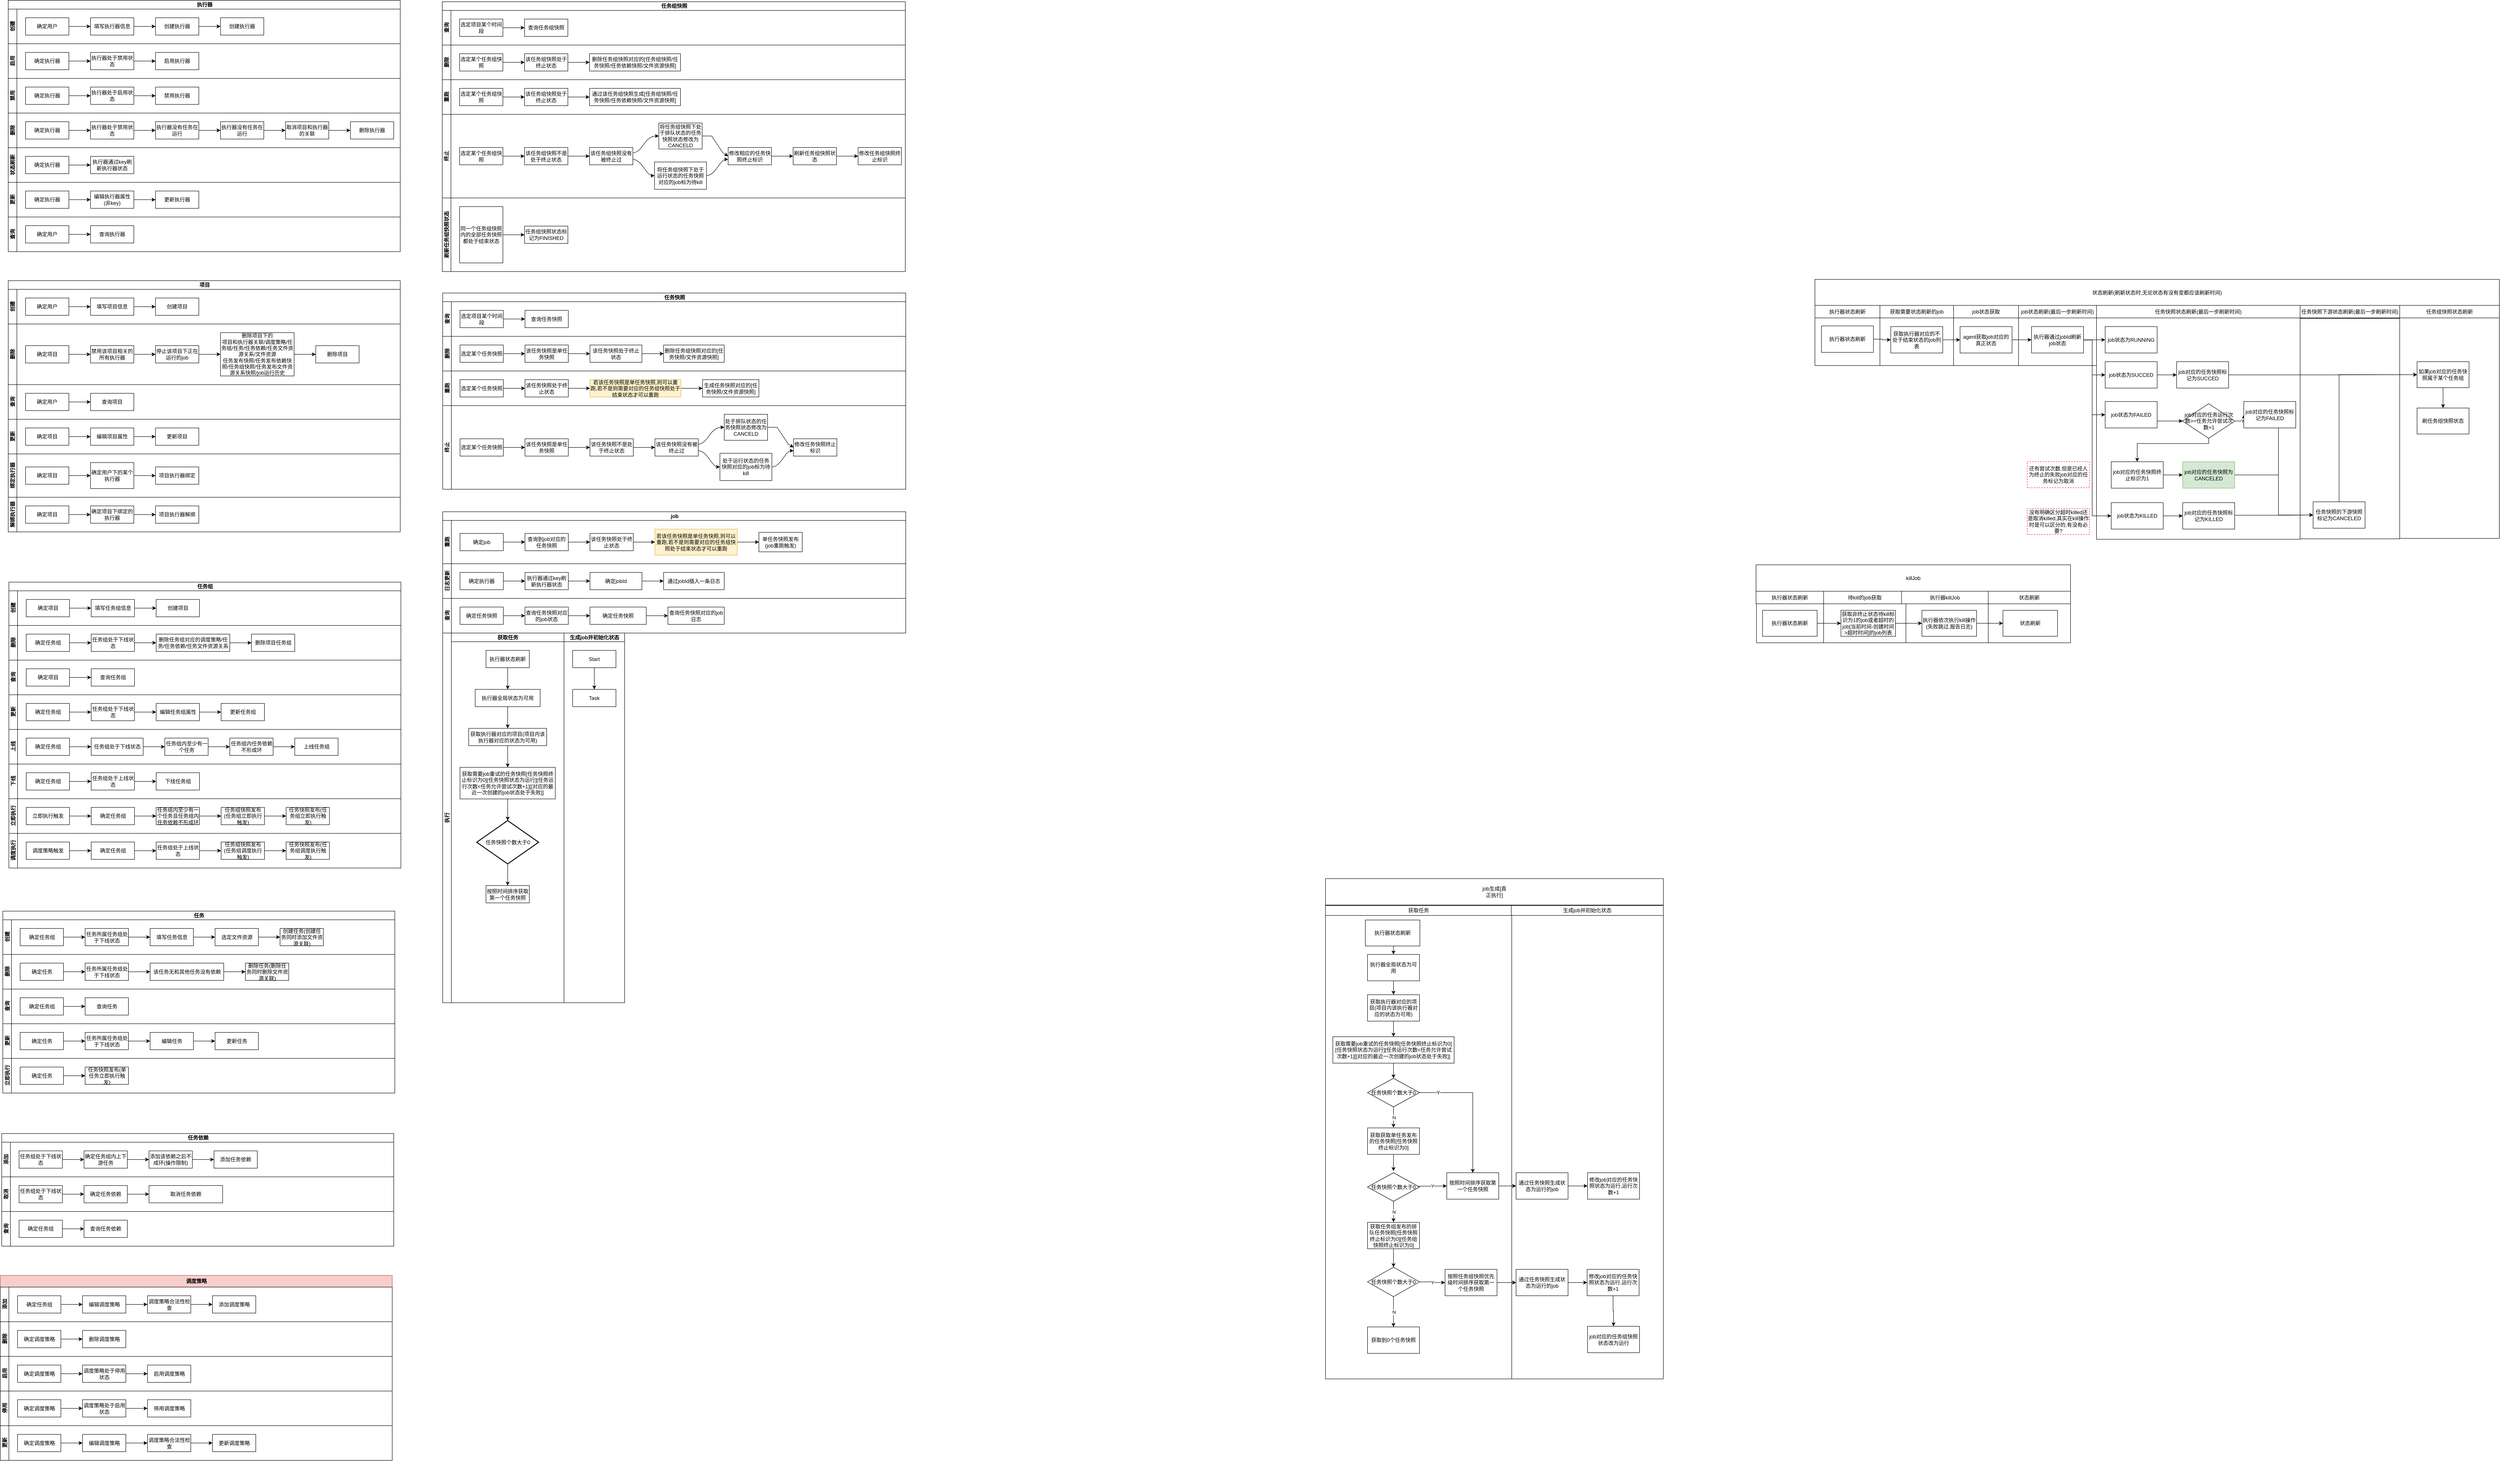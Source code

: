 <mxfile pages="1" version="11.2.8" type="github"><diagram id="QJy8FBquUg6471CI0mbo" name="Page-1"><mxGraphModel dx="3654" dy="1779" grid="1" gridSize="10" guides="1" tooltips="1" connect="1" arrows="1" fold="1" page="1" pageScale="1" pageWidth="827" pageHeight="1169" math="0" shadow="0"><root><mxCell id="0"/><mxCell id="1" parent="0"/><mxCell id="w-_zriWHn9Hh-GdeSmWD-13" value="" style="rounded=0;whiteSpace=wrap;html=1;strokeColor=#000000;fillColor=#FFFFFF;" parent="1" vertex="1"><mxGeometry x="2470" y="290" width="190" height="90" as="geometry"/></mxCell><mxCell id="w-_zriWHn9Hh-GdeSmWD-10" value="" style="rounded=0;whiteSpace=wrap;html=1;strokeColor=#000000;fillColor=#FFFFFF;" parent="1" vertex="1"><mxGeometry x="2280" y="290" width="190" height="90" as="geometry"/></mxCell><mxCell id="w-_zriWHn9Hh-GdeSmWD-5" value="" style="rounded=0;whiteSpace=wrap;html=1;strokeColor=#000000;fillColor=#FFFFFF;" parent="1" vertex="1"><mxGeometry x="2090" y="290" width="190" height="90" as="geometry"/></mxCell><mxCell id="w-_zriWHn9Hh-GdeSmWD-7" value="" style="rounded=0;whiteSpace=wrap;html=1;strokeColor=#000000;fillColor=#FFFFFF;" parent="1" vertex="1"><mxGeometry x="1935" y="290" width="155" height="90" as="geometry"/></mxCell><mxCell id="xDmJbw8TGyV0t1AZ2GoZ-87" value="" style="rounded=0;whiteSpace=wrap;html=1;" parent="1" vertex="1"><mxGeometry x="2070" y="-370" width="150" height="110" as="geometry"/></mxCell><mxCell id="V-AtM1k3PXx3-HZumMD--28" value="" style="rounded=0;whiteSpace=wrap;html=1;" parent="1" vertex="1"><mxGeometry x="3420" y="-371" width="230" height="510" as="geometry"/></mxCell><mxCell id="V-AtM1k3PXx3-HZumMD--58" value="" style="rounded=0;whiteSpace=wrap;html=1;" parent="1" vertex="1"><mxGeometry x="3190" y="-369" width="230" height="509" as="geometry"/></mxCell><mxCell id="V-AtM1k3PXx3-HZumMD--27" value="" style="rounded=0;whiteSpace=wrap;html=1;" parent="1" vertex="1"><mxGeometry x="2720" y="-370" width="470" height="511" as="geometry"/></mxCell><mxCell id="V-AtM1k3PXx3-HZumMD--23" value="" style="rounded=0;whiteSpace=wrap;html=1;" parent="1" vertex="1"><mxGeometry x="2540" y="-370" width="180" height="110" as="geometry"/></mxCell><mxCell id="V-AtM1k3PXx3-HZumMD--20" value="" style="rounded=0;whiteSpace=wrap;html=1;" parent="1" vertex="1"><mxGeometry x="2390" y="-370" width="150" height="110" as="geometry"/></mxCell><mxCell id="V-AtM1k3PXx3-HZumMD--17" value="" style="rounded=0;whiteSpace=wrap;html=1;" parent="1" vertex="1"><mxGeometry x="2220" y="-370" width="170" height="110" as="geometry"/></mxCell><mxCell id="V-AtM1k3PXx3-HZumMD--9" value="" style="rounded=0;whiteSpace=wrap;html=1;" parent="1" vertex="1"><mxGeometry x="1370" y="1009.5" width="350" height="1070" as="geometry"/></mxCell><mxCell id="0YfJbAxWY2kfpbJMo5Ti-564" value="" style="rounded=0;whiteSpace=wrap;html=1;" parent="1" vertex="1"><mxGeometry x="940" y="1009.5" width="430" height="1070" as="geometry"/></mxCell><mxCell id="0YfJbAxWY2kfpbJMo5Ti-45" style="edgeStyle=orthogonalEdgeStyle;rounded=0;orthogonalLoop=1;jettySize=auto;html=1;entryX=0;entryY=0.5;entryDx=0;entryDy=0;" parent="1" target="0YfJbAxWY2kfpbJMo5Ti-44" edge="1"><mxGeometry relative="1" as="geometry"><mxPoint x="366" y="-579" as="sourcePoint"/></mxGeometry></mxCell><mxCell id="0YfJbAxWY2kfpbJMo5Ti-75" style="edgeStyle=orthogonalEdgeStyle;rounded=0;orthogonalLoop=1;jettySize=auto;html=1;entryX=0;entryY=0.5;entryDx=0;entryDy=0;" parent="1" target="0YfJbAxWY2kfpbJMo5Ti-72" edge="1"><mxGeometry relative="1" as="geometry"><mxPoint x="226" y="-459" as="sourcePoint"/></mxGeometry></mxCell><mxCell id="0YfJbAxWY2kfpbJMo5Ti-74" style="edgeStyle=orthogonalEdgeStyle;rounded=0;orthogonalLoop=1;jettySize=auto;html=1;entryX=0;entryY=0.5;entryDx=0;entryDy=0;" parent="1" target="0YfJbAxWY2kfpbJMo5Ti-73" edge="1"><mxGeometry relative="1" as="geometry"><mxPoint x="366" y="-459" as="sourcePoint"/></mxGeometry></mxCell><mxCell id="0YfJbAxWY2kfpbJMo5Ti-86" style="edgeStyle=orthogonalEdgeStyle;rounded=0;orthogonalLoop=1;jettySize=auto;html=1;entryX=0;entryY=0.5;entryDx=0;entryDy=0;" parent="1" edge="1"><mxGeometry relative="1" as="geometry"><mxPoint x="246" y="-219" as="targetPoint"/></mxGeometry></mxCell><mxCell id="0YfJbAxWY2kfpbJMo5Ti-88" style="edgeStyle=orthogonalEdgeStyle;rounded=0;orthogonalLoop=1;jettySize=auto;html=1;entryX=0;entryY=0.5;entryDx=0;entryDy=0;" parent="1" edge="1"><mxGeometry relative="1" as="geometry"><mxPoint x="389" y="-219" as="targetPoint"/></mxGeometry></mxCell><mxCell id="0YfJbAxWY2kfpbJMo5Ti-140" style="edgeStyle=orthogonalEdgeStyle;rounded=0;orthogonalLoop=1;jettySize=auto;html=1;entryX=0;entryY=0.5;entryDx=0;entryDy=0;" parent="1" target="0YfJbAxWY2kfpbJMo5Ti-11" edge="1"><mxGeometry relative="1" as="geometry"><mxPoint x="226" y="-579" as="sourcePoint"/></mxGeometry></mxCell><mxCell id="0YfJbAxWY2kfpbJMo5Ti-188" style="edgeStyle=orthogonalEdgeStyle;rounded=0;orthogonalLoop=1;jettySize=auto;html=1;entryX=0;entryY=0.5;entryDx=0;entryDy=0;" parent="1" edge="1"><mxGeometry relative="1" as="geometry"><mxPoint x="473.5" y="839" as="sourcePoint"/></mxGeometry></mxCell><mxCell id="0YfJbAxWY2kfpbJMo5Ti-371" value="" style="edgeStyle=orthogonalEdgeStyle;rounded=0;orthogonalLoop=1;jettySize=auto;html=1;" parent="1" edge="1"><mxGeometry relative="1" as="geometry"><mxPoint x="330" y="970" as="sourcePoint"/></mxGeometry></mxCell><mxCell id="0YfJbAxWY2kfpbJMo5Ti-420" value="状态刷新(刷新状态时,无论状态有没有变都应该刷新时间)" style="rounded=0;whiteSpace=wrap;html=1;" parent="1" vertex="1"><mxGeometry x="2070" y="-459" width="1580" height="61" as="geometry"/></mxCell><mxCell id="0YfJbAxWY2kfpbJMo5Ti-423" value="job生成[真&lt;br&gt;正执行]" style="rounded=0;whiteSpace=wrap;html=1;" parent="1" vertex="1"><mxGeometry x="940" y="924.5" width="780" height="61" as="geometry"/></mxCell><mxCell id="0YfJbAxWY2kfpbJMo5Ti-524" style="edgeStyle=orthogonalEdgeStyle;rounded=0;orthogonalLoop=1;jettySize=auto;html=1;entryX=0.5;entryY=0;entryDx=0;entryDy=0;" parent="1" source="0YfJbAxWY2kfpbJMo5Ti-520" target="0YfJbAxWY2kfpbJMo5Ti-522" edge="1"><mxGeometry relative="1" as="geometry"/></mxCell><mxCell id="0YfJbAxWY2kfpbJMo5Ti-520" value="执行器全局状态为可用" style="rounded=0;whiteSpace=wrap;html=1;" parent="1" vertex="1"><mxGeometry x="1037" y="1099.5" width="120" height="61" as="geometry"/></mxCell><mxCell id="0YfJbAxWY2kfpbJMo5Ti-523" style="edgeStyle=orthogonalEdgeStyle;rounded=0;orthogonalLoop=1;jettySize=auto;html=1;entryX=0.5;entryY=0;entryDx=0;entryDy=0;" parent="1" target="0YfJbAxWY2kfpbJMo5Ti-520" edge="1"><mxGeometry relative="1" as="geometry"><mxPoint x="1097" y="1079.5" as="sourcePoint"/></mxGeometry></mxCell><mxCell id="0YfJbAxWY2kfpbJMo5Ti-527" style="edgeStyle=orthogonalEdgeStyle;rounded=0;orthogonalLoop=1;jettySize=auto;html=1;entryX=0.5;entryY=0;entryDx=0;entryDy=0;" parent="1" source="0YfJbAxWY2kfpbJMo5Ti-522" target="0YfJbAxWY2kfpbJMo5Ti-526" edge="1"><mxGeometry relative="1" as="geometry"/></mxCell><mxCell id="0YfJbAxWY2kfpbJMo5Ti-522" value="获取执行器对应的项目(项目内该执行器对应的状态为可用)" style="rounded=0;whiteSpace=wrap;html=1;" parent="1" vertex="1"><mxGeometry x="1037" y="1192.5" width="120" height="61" as="geometry"/></mxCell><mxCell id="0YfJbAxWY2kfpbJMo5Ti-532" style="edgeStyle=orthogonalEdgeStyle;rounded=0;orthogonalLoop=1;jettySize=auto;html=1;entryX=0;entryY=0.5;entryDx=0;entryDy=0;" parent="1" source="0YfJbAxWY2kfpbJMo5Ti-526" target="0YfJbAxWY2kfpbJMo5Ti-529" edge="1"><mxGeometry relative="1" as="geometry"/></mxCell><mxCell id="0YfJbAxWY2kfpbJMo5Ti-526" value="获取需要job重试的任务快照[任务快照终止标识为0][任务快照状态为运行][任务运行次数&amp;lt;任务允许尝试次数+1][[对应的最近一次创建的job状态处于失败]]" style="rounded=0;whiteSpace=wrap;html=1;" parent="1" vertex="1"><mxGeometry x="957" y="1289.5" width="280" height="61" as="geometry"/></mxCell><mxCell id="0YfJbAxWY2kfpbJMo5Ti-534" value="N" style="edgeStyle=orthogonalEdgeStyle;rounded=0;orthogonalLoop=1;jettySize=auto;html=1;" parent="1" source="0YfJbAxWY2kfpbJMo5Ti-529" edge="1"><mxGeometry relative="1" as="geometry"><mxPoint x="1097" y="1499.5" as="targetPoint"/></mxGeometry></mxCell><mxCell id="0YfJbAxWY2kfpbJMo5Ti-577" style="edgeStyle=orthogonalEdgeStyle;rounded=0;orthogonalLoop=1;jettySize=auto;html=1;entryX=0.5;entryY=0;entryDx=0;entryDy=0;" parent="1" source="0YfJbAxWY2kfpbJMo5Ti-529" target="0YfJbAxWY2kfpbJMo5Ti-549" edge="1"><mxGeometry relative="1" as="geometry"/></mxCell><mxCell id="0YfJbAxWY2kfpbJMo5Ti-578" value="Y" style="text;html=1;resizable=0;points=[];align=center;verticalAlign=middle;labelBackgroundColor=#ffffff;" parent="0YfJbAxWY2kfpbJMo5Ti-577" vertex="1" connectable="0"><mxGeometry x="-0.721" relative="1" as="geometry"><mxPoint as="offset"/></mxGeometry></mxCell><mxCell id="0YfJbAxWY2kfpbJMo5Ti-529" value="任务快照个数大于0" style="rhombus;whiteSpace=wrap;html=1;direction=south;" parent="1" vertex="1"><mxGeometry x="1037" y="1385.5" width="120" height="66" as="geometry"/></mxCell><mxCell id="0YfJbAxWY2kfpbJMo5Ti-539" style="edgeStyle=orthogonalEdgeStyle;rounded=0;orthogonalLoop=1;jettySize=auto;html=1;" parent="1" source="0YfJbAxWY2kfpbJMo5Ti-535" edge="1"><mxGeometry relative="1" as="geometry"><mxPoint x="1097" y="1599.5" as="targetPoint"/></mxGeometry></mxCell><mxCell id="0YfJbAxWY2kfpbJMo5Ti-535" value="获取获取单任务发布的任务快照[任务快照终止标识为0]" style="rounded=0;whiteSpace=wrap;html=1;" parent="1" vertex="1"><mxGeometry x="1037" y="1500" width="120" height="61" as="geometry"/></mxCell><mxCell id="0YfJbAxWY2kfpbJMo5Ti-537" value="N" style="edgeStyle=orthogonalEdgeStyle;rounded=0;orthogonalLoop=1;jettySize=auto;html=1;" parent="1" source="0YfJbAxWY2kfpbJMo5Ti-538" edge="1"><mxGeometry relative="1" as="geometry"><mxPoint x="1097" y="1717.5" as="targetPoint"/></mxGeometry></mxCell><mxCell id="0YfJbAxWY2kfpbJMo5Ti-576" value="Y" style="edgeStyle=orthogonalEdgeStyle;rounded=0;orthogonalLoop=1;jettySize=auto;html=1;entryX=0;entryY=0.5;entryDx=0;entryDy=0;" parent="1" source="0YfJbAxWY2kfpbJMo5Ti-538" target="0YfJbAxWY2kfpbJMo5Ti-549" edge="1"><mxGeometry relative="1" as="geometry"><Array as="points"><mxPoint x="1180" y="1634.5"/><mxPoint x="1180" y="1634.5"/></Array></mxGeometry></mxCell><mxCell id="0YfJbAxWY2kfpbJMo5Ti-538" value="任务快照个数大于0" style="rhombus;whiteSpace=wrap;html=1;direction=south;" parent="1" vertex="1"><mxGeometry x="1037" y="1603.5" width="120" height="66" as="geometry"/></mxCell><mxCell id="0YfJbAxWY2kfpbJMo5Ti-544" style="edgeStyle=orthogonalEdgeStyle;rounded=0;orthogonalLoop=1;jettySize=auto;html=1;entryX=0;entryY=0.5;entryDx=0;entryDy=0;" parent="1" source="0YfJbAxWY2kfpbJMo5Ti-545" target="0YfJbAxWY2kfpbJMo5Ti-548" edge="1"><mxGeometry relative="1" as="geometry"><mxPoint x="1097" y="1817.5" as="targetPoint"/></mxGeometry></mxCell><mxCell id="0YfJbAxWY2kfpbJMo5Ti-545" value="&lt;span style=&quot;text-align: left&quot;&gt;获取任务组发布的排队任务快照&lt;/span&gt;[任务快照终止标识为0][任务组快照终止标识为0]" style="rounded=0;whiteSpace=wrap;html=1;" parent="1" vertex="1"><mxGeometry x="1037" y="1718" width="120" height="61" as="geometry"/></mxCell><mxCell id="0YfJbAxWY2kfpbJMo5Ti-547" value="N" style="edgeStyle=orthogonalEdgeStyle;rounded=0;orthogonalLoop=1;jettySize=auto;html=1;" parent="1" source="0YfJbAxWY2kfpbJMo5Ti-548" edge="1"><mxGeometry relative="1" as="geometry"><mxPoint x="1097" y="1959.5" as="targetPoint"/></mxGeometry></mxCell><mxCell id="0YfJbAxWY2kfpbJMo5Ti-584" value="Y" style="edgeStyle=orthogonalEdgeStyle;rounded=0;orthogonalLoop=1;jettySize=auto;html=1;entryX=0;entryY=0.5;entryDx=0;entryDy=0;" parent="1" source="0YfJbAxWY2kfpbJMo5Ti-548" target="0YfJbAxWY2kfpbJMo5Ti-581" edge="1"><mxGeometry relative="1" as="geometry"/></mxCell><mxCell id="0YfJbAxWY2kfpbJMo5Ti-548" value="任务快照个数大于0" style="rhombus;whiteSpace=wrap;html=1;direction=south;" parent="1" vertex="1"><mxGeometry x="1037" y="1821.5" width="120" height="68" as="geometry"/></mxCell><mxCell id="0YfJbAxWY2kfpbJMo5Ti-592" style="edgeStyle=orthogonalEdgeStyle;rounded=0;orthogonalLoop=1;jettySize=auto;html=1;entryX=0;entryY=0.5;entryDx=0;entryDy=0;" parent="1" source="0YfJbAxWY2kfpbJMo5Ti-549" target="0YfJbAxWY2kfpbJMo5Ti-591" edge="1"><mxGeometry relative="1" as="geometry"/></mxCell><mxCell id="0YfJbAxWY2kfpbJMo5Ti-549" value="按照时间排序获取第一个任务快照" style="rounded=0;whiteSpace=wrap;html=1;" parent="1" vertex="1"><mxGeometry x="1220" y="1603.5" width="120" height="61" as="geometry"/></mxCell><mxCell id="0YfJbAxWY2kfpbJMo5Ti-558" value="获取到0个任务快照" style="rounded=0;whiteSpace=wrap;html=1;" parent="1" vertex="1"><mxGeometry x="1037" y="1959.5" width="120" height="61" as="geometry"/></mxCell><mxCell id="0YfJbAxWY2kfpbJMo5Ti-596" style="edgeStyle=orthogonalEdgeStyle;rounded=0;orthogonalLoop=1;jettySize=auto;html=1;entryX=0;entryY=0.5;entryDx=0;entryDy=0;" parent="1" source="0YfJbAxWY2kfpbJMo5Ti-580" target="0YfJbAxWY2kfpbJMo5Ti-595" edge="1"><mxGeometry relative="1" as="geometry"/></mxCell><mxCell id="0YfJbAxWY2kfpbJMo5Ti-580" value="通过任务快照生成状态为运行的job" style="rounded=0;whiteSpace=wrap;html=1;" parent="1" vertex="1"><mxGeometry x="1380" y="1826.5" width="120" height="61" as="geometry"/></mxCell><mxCell id="0YfJbAxWY2kfpbJMo5Ti-585" style="edgeStyle=orthogonalEdgeStyle;rounded=0;orthogonalLoop=1;jettySize=auto;html=1;entryX=0;entryY=0.5;entryDx=0;entryDy=0;" parent="1" source="0YfJbAxWY2kfpbJMo5Ti-581" target="0YfJbAxWY2kfpbJMo5Ti-580" edge="1"><mxGeometry relative="1" as="geometry"/></mxCell><mxCell id="0YfJbAxWY2kfpbJMo5Ti-581" value="按照任务组快照优先级时间排序获取第一个任务快照" style="rounded=0;whiteSpace=wrap;html=1;" parent="1" vertex="1"><mxGeometry x="1216" y="1826.5" width="120" height="61" as="geometry"/></mxCell><mxCell id="0YfJbAxWY2kfpbJMo5Ti-598" style="edgeStyle=orthogonalEdgeStyle;rounded=0;orthogonalLoop=1;jettySize=auto;html=1;entryX=0;entryY=0.5;entryDx=0;entryDy=0;" parent="1" source="0YfJbAxWY2kfpbJMo5Ti-591" target="0YfJbAxWY2kfpbJMo5Ti-597" edge="1"><mxGeometry relative="1" as="geometry"/></mxCell><mxCell id="0YfJbAxWY2kfpbJMo5Ti-591" value="通过任务快照生成状态为运行的job" style="rounded=0;whiteSpace=wrap;html=1;" parent="1" vertex="1"><mxGeometry x="1380" y="1603.5" width="120" height="61" as="geometry"/></mxCell><mxCell id="0YfJbAxWY2kfpbJMo5Ti-600" style="edgeStyle=orthogonalEdgeStyle;rounded=0;orthogonalLoop=1;jettySize=auto;html=1;entryX=0.5;entryY=0;entryDx=0;entryDy=0;" parent="1" source="0YfJbAxWY2kfpbJMo5Ti-595" target="0YfJbAxWY2kfpbJMo5Ti-599" edge="1"><mxGeometry relative="1" as="geometry"/></mxCell><mxCell id="0YfJbAxWY2kfpbJMo5Ti-595" value="修改job对应的任务快照状态为运行,运行次数+1" style="rounded=0;whiteSpace=wrap;html=1;" parent="1" vertex="1"><mxGeometry x="1544" y="1826.5" width="120" height="61" as="geometry"/></mxCell><mxCell id="0YfJbAxWY2kfpbJMo5Ti-597" value="修改job对应的任务快照状态为运行,运行次数+1" style="rounded=0;whiteSpace=wrap;html=1;" parent="1" vertex="1"><mxGeometry x="1545" y="1603.5" width="120" height="61" as="geometry"/></mxCell><mxCell id="0YfJbAxWY2kfpbJMo5Ti-599" value="job对应的任务组快照状态改为运行" style="rounded=0;whiteSpace=wrap;html=1;" parent="1" vertex="1"><mxGeometry x="1545" y="1958" width="120" height="61" as="geometry"/></mxCell><mxCell id="V-AtM1k3PXx3-HZumMD--3" value="获取需要状态刷新的job" style="rounded=0;whiteSpace=wrap;html=1;" parent="1" vertex="1"><mxGeometry x="2220" y="-399" width="170" height="29" as="geometry"/></mxCell><mxCell id="V-AtM1k3PXx3-HZumMD--4" value="job状态获取" style="rounded=0;whiteSpace=wrap;html=1;" parent="1" vertex="1"><mxGeometry x="2390" y="-399" width="150" height="29" as="geometry"/></mxCell><mxCell id="V-AtM1k3PXx3-HZumMD--5" value="job状态刷新(最后一步刷新时间)" style="rounded=0;whiteSpace=wrap;html=1;" parent="1" vertex="1"><mxGeometry x="2540" y="-399" width="180" height="29" as="geometry"/></mxCell><mxCell id="V-AtM1k3PXx3-HZumMD--6" value="任务快照状态刷新(最后一步刷新时间)" style="rounded=0;whiteSpace=wrap;html=1;" parent="1" vertex="1"><mxGeometry x="2720" y="-399" width="470" height="29" as="geometry"/></mxCell><mxCell id="V-AtM1k3PXx3-HZumMD--7" value="任务组快照状态刷新" style="rounded=0;whiteSpace=wrap;html=1;" parent="1" vertex="1"><mxGeometry x="3420" y="-399" width="230" height="29" as="geometry"/></mxCell><mxCell id="V-AtM1k3PXx3-HZumMD--8" value="获取任务" style="rounded=0;whiteSpace=wrap;html=1;" parent="1" vertex="1"><mxGeometry x="940" y="986.5" width="430" height="23" as="geometry"/></mxCell><mxCell id="V-AtM1k3PXx3-HZumMD--10" value="生成job并初始化状态" style="rounded=0;whiteSpace=wrap;html=1;" parent="1" vertex="1"><mxGeometry x="1369" y="986.5" width="351" height="23" as="geometry"/></mxCell><mxCell id="V-AtM1k3PXx3-HZumMD--19" style="edgeStyle=orthogonalEdgeStyle;rounded=0;orthogonalLoop=1;jettySize=auto;html=1;exitX=1;exitY=0.5;exitDx=0;exitDy=0;entryX=0;entryY=0.5;entryDx=0;entryDy=0;" parent="1" source="V-AtM1k3PXx3-HZumMD--14" target="V-AtM1k3PXx3-HZumMD--18" edge="1"><mxGeometry relative="1" as="geometry"/></mxCell><mxCell id="V-AtM1k3PXx3-HZumMD--14" value="获取执行器对应的不处于结束状态的job列表" style="rounded=0;whiteSpace=wrap;html=1;" parent="1" vertex="1"><mxGeometry x="2245" y="-350" width="120" height="61" as="geometry"/></mxCell><mxCell id="V-AtM1k3PXx3-HZumMD--89" style="edgeStyle=orthogonalEdgeStyle;rounded=0;orthogonalLoop=1;jettySize=auto;html=1;exitX=1;exitY=0.5;exitDx=0;exitDy=0;entryX=0;entryY=0.5;entryDx=0;entryDy=0;" parent="1" source="V-AtM1k3PXx3-HZumMD--18" target="V-AtM1k3PXx3-HZumMD--24" edge="1"><mxGeometry relative="1" as="geometry"/></mxCell><mxCell id="V-AtM1k3PXx3-HZumMD--18" value="agent获取job对应的真正状态" style="rounded=0;whiteSpace=wrap;html=1;" parent="1" vertex="1"><mxGeometry x="2405" y="-350" width="120" height="61" as="geometry"/></mxCell><mxCell id="V-AtM1k3PXx3-HZumMD--33" style="edgeStyle=orthogonalEdgeStyle;rounded=0;orthogonalLoop=1;jettySize=auto;html=1;exitX=1;exitY=0.5;exitDx=0;exitDy=0;entryX=0;entryY=0.5;entryDx=0;entryDy=0;" parent="1" source="V-AtM1k3PXx3-HZumMD--24" target="V-AtM1k3PXx3-HZumMD--32" edge="1"><mxGeometry relative="1" as="geometry"/></mxCell><mxCell id="V-AtM1k3PXx3-HZumMD--43" style="edgeStyle=orthogonalEdgeStyle;rounded=0;orthogonalLoop=1;jettySize=auto;html=1;exitX=1;exitY=0.75;exitDx=0;exitDy=0;entryX=0;entryY=0.5;entryDx=0;entryDy=0;" parent="1" source="V-AtM1k3PXx3-HZumMD--24" target="V-AtM1k3PXx3-HZumMD--38" edge="1"><mxGeometry relative="1" as="geometry"><Array as="points"><mxPoint x="2690" y="-319"/><mxPoint x="2710" y="-319"/><mxPoint x="2710" y="-238"/></Array></mxGeometry></mxCell><mxCell id="xDmJbw8TGyV0t1AZ2GoZ-71" style="edgeStyle=orthogonalEdgeStyle;rounded=0;orthogonalLoop=1;jettySize=auto;html=1;entryX=0;entryY=0.5;entryDx=0;entryDy=0;" parent="1" target="V-AtM1k3PXx3-HZumMD--51" edge="1"><mxGeometry relative="1" as="geometry"><Array as="points"><mxPoint x="2710" y="-319"/><mxPoint x="2710" y="87"/></Array><mxPoint x="2700" y="-319" as="sourcePoint"/></mxGeometry></mxCell><mxCell id="w-_zriWHn9Hh-GdeSmWD-18" style="edgeStyle=orthogonalEdgeStyle;rounded=0;orthogonalLoop=1;jettySize=auto;html=1;entryX=0;entryY=0.5;entryDx=0;entryDy=0;" parent="1" source="V-AtM1k3PXx3-HZumMD--24" target="V-AtM1k3PXx3-HZumMD--39" edge="1"><mxGeometry relative="1" as="geometry"><Array as="points"><mxPoint x="2710" y="-319"/><mxPoint x="2710" y="-146"/></Array></mxGeometry></mxCell><mxCell id="V-AtM1k3PXx3-HZumMD--24" value="执行器通过jobId刷新job状态" style="rounded=0;whiteSpace=wrap;html=1;" parent="1" vertex="1"><mxGeometry x="2570" y="-350" width="120" height="61" as="geometry"/></mxCell><mxCell id="V-AtM1k3PXx3-HZumMD--74" style="edgeStyle=orthogonalEdgeStyle;rounded=0;orthogonalLoop=1;jettySize=auto;html=1;entryX=0;entryY=0.5;entryDx=0;entryDy=0;" parent="1" source="V-AtM1k3PXx3-HZumMD--31" target="V-AtM1k3PXx3-HZumMD--70" edge="1"><mxGeometry relative="1" as="geometry"/></mxCell><mxCell id="V-AtM1k3PXx3-HZumMD--31" value="job对应的任务快照标记为SUCCED" style="rounded=0;whiteSpace=wrap;html=1;" parent="1" vertex="1"><mxGeometry x="2905" y="-269" width="120" height="61" as="geometry"/></mxCell><mxCell id="V-AtM1k3PXx3-HZumMD--32" value="job状态为RUNNING" style="rounded=0;whiteSpace=wrap;html=1;" parent="1" vertex="1"><mxGeometry x="2740" y="-350" width="120" height="61" as="geometry"/></mxCell><mxCell id="V-AtM1k3PXx3-HZumMD--40" style="edgeStyle=orthogonalEdgeStyle;rounded=0;orthogonalLoop=1;jettySize=auto;html=1;exitX=1;exitY=0.5;exitDx=0;exitDy=0;entryX=0;entryY=0.5;entryDx=0;entryDy=0;" parent="1" source="V-AtM1k3PXx3-HZumMD--38" target="V-AtM1k3PXx3-HZumMD--31" edge="1"><mxGeometry relative="1" as="geometry"/></mxCell><mxCell id="V-AtM1k3PXx3-HZumMD--38" value="job状态为SUCCED" style="rounded=0;whiteSpace=wrap;html=1;" parent="1" vertex="1"><mxGeometry x="2740" y="-269" width="120" height="61" as="geometry"/></mxCell><mxCell id="V-AtM1k3PXx3-HZumMD--47" style="edgeStyle=orthogonalEdgeStyle;rounded=0;orthogonalLoop=1;jettySize=auto;html=1;entryX=0;entryY=0.5;entryDx=0;entryDy=0;" parent="1" source="V-AtM1k3PXx3-HZumMD--39" edge="1"><mxGeometry relative="1" as="geometry"><mxPoint x="2919" y="-132" as="targetPoint"/><Array as="points"><mxPoint x="2880" y="-132"/><mxPoint x="2880" y="-132"/></Array></mxGeometry></mxCell><mxCell id="V-AtM1k3PXx3-HZumMD--39" value="job状态为FAILED" style="rounded=0;whiteSpace=wrap;html=1;" parent="1" vertex="1"><mxGeometry x="2740" y="-177" width="120" height="61" as="geometry"/></mxCell><mxCell id="V-AtM1k3PXx3-HZumMD--50" value="Y" style="edgeStyle=orthogonalEdgeStyle;rounded=0;orthogonalLoop=1;jettySize=auto;html=1;entryX=0;entryY=0.5;entryDx=0;entryDy=0;" parent="1" target="V-AtM1k3PXx3-HZumMD--42" edge="1"><mxGeometry relative="1" as="geometry"><mxPoint x="3039" y="-132" as="sourcePoint"/></mxGeometry></mxCell><mxCell id="xDmJbw8TGyV0t1AZ2GoZ-74" style="edgeStyle=orthogonalEdgeStyle;rounded=0;orthogonalLoop=1;jettySize=auto;html=1;entryX=0;entryY=0.5;entryDx=0;entryDy=0;" parent="1" source="V-AtM1k3PXx3-HZumMD--42" target="V-AtM1k3PXx3-HZumMD--65" edge="1"><mxGeometry relative="1" as="geometry"><Array as="points"><mxPoint x="3140" y="85"/></Array></mxGeometry></mxCell><mxCell id="V-AtM1k3PXx3-HZumMD--42" value="job对应的任务快照标记为FAILED" style="rounded=0;whiteSpace=wrap;html=1;" parent="1" vertex="1"><mxGeometry x="3060" y="-177" width="120" height="61" as="geometry"/></mxCell><mxCell id="V-AtM1k3PXx3-HZumMD--56" style="edgeStyle=orthogonalEdgeStyle;rounded=0;orthogonalLoop=1;jettySize=auto;html=1;entryX=0;entryY=0.5;entryDx=0;entryDy=0;" parent="1" source="V-AtM1k3PXx3-HZumMD--51" target="V-AtM1k3PXx3-HZumMD--54" edge="1"><mxGeometry relative="1" as="geometry"/></mxCell><mxCell id="V-AtM1k3PXx3-HZumMD--51" value="job状态为KILLED" style="rounded=0;whiteSpace=wrap;html=1;" parent="1" vertex="1"><mxGeometry x="2754" y="56.5" width="120" height="61" as="geometry"/></mxCell><mxCell id="V-AtM1k3PXx3-HZumMD--66" style="edgeStyle=orthogonalEdgeStyle;rounded=0;orthogonalLoop=1;jettySize=auto;html=1;entryX=0;entryY=0.5;entryDx=0;entryDy=0;" parent="1" source="V-AtM1k3PXx3-HZumMD--54" target="V-AtM1k3PXx3-HZumMD--65" edge="1"><mxGeometry relative="1" as="geometry"><Array as="points"><mxPoint x="3150" y="85.5"/><mxPoint x="3150" y="85.5"/></Array></mxGeometry></mxCell><mxCell id="V-AtM1k3PXx3-HZumMD--54" value="job对应的任务快照标记为KILLED" style="rounded=0;whiteSpace=wrap;html=1;" parent="1" vertex="1"><mxGeometry x="2919" y="56.5" width="120" height="61" as="geometry"/></mxCell><mxCell id="V-AtM1k3PXx3-HZumMD--57" value="任务快照下游状态刷新(最后一步刷新时间)" style="rounded=0;whiteSpace=wrap;html=1;" parent="1" vertex="1"><mxGeometry x="3190" y="-399" width="230" height="29" as="geometry"/></mxCell><mxCell id="w-_zriWHn9Hh-GdeSmWD-1" style="edgeStyle=orthogonalEdgeStyle;rounded=0;orthogonalLoop=1;jettySize=auto;html=1;entryX=0;entryY=0.5;entryDx=0;entryDy=0;" parent="1" source="V-AtM1k3PXx3-HZumMD--65" target="V-AtM1k3PXx3-HZumMD--70" edge="1"><mxGeometry relative="1" as="geometry"><Array as="points"><mxPoint x="3280" y="-239"/></Array></mxGeometry></mxCell><mxCell id="V-AtM1k3PXx3-HZumMD--65" value="任务快照的下游快照标记为CANCELED" style="rounded=0;whiteSpace=wrap;html=1;" parent="1" vertex="1"><mxGeometry x="3220" y="54.5" width="120" height="61" as="geometry"/></mxCell><mxCell id="V-AtM1k3PXx3-HZumMD--85" style="edgeStyle=orthogonalEdgeStyle;rounded=0;orthogonalLoop=1;jettySize=auto;html=1;entryX=0.5;entryY=0;entryDx=0;entryDy=0;" parent="1" source="V-AtM1k3PXx3-HZumMD--70" target="V-AtM1k3PXx3-HZumMD--80" edge="1"><mxGeometry relative="1" as="geometry"/></mxCell><mxCell id="V-AtM1k3PXx3-HZumMD--70" value="如果job对应的任务快照属于某个任务组" style="rounded=0;whiteSpace=wrap;html=1;" parent="1" vertex="1"><mxGeometry x="3460" y="-269" width="120" height="60" as="geometry"/></mxCell><mxCell id="V-AtM1k3PXx3-HZumMD--80" value="刷任务组快照状态" style="rounded=0;whiteSpace=wrap;html=1;" parent="1" vertex="1"><mxGeometry x="3460" y="-162" width="120" height="60" as="geometry"/></mxCell><mxCell id="xDmJbw8TGyV0t1AZ2GoZ-70" style="edgeStyle=orthogonalEdgeStyle;rounded=0;orthogonalLoop=1;jettySize=auto;html=1;entryX=0.5;entryY=0;entryDx=0;entryDy=0;" parent="1" source="xDmJbw8TGyV0t1AZ2GoZ-67" target="xDmJbw8TGyV0t1AZ2GoZ-68" edge="1"><mxGeometry relative="1" as="geometry"><Array as="points"><mxPoint x="2979" y="-80"/><mxPoint x="2814" y="-80"/></Array></mxGeometry></mxCell><mxCell id="xDmJbw8TGyV0t1AZ2GoZ-67" value="&lt;span style=&quot;white-space: normal&quot;&gt;job对应的任务运行次数&amp;gt;=任务允许尝试次数+1&lt;/span&gt;" style="rhombus;whiteSpace=wrap;html=1;" parent="1" vertex="1"><mxGeometry x="2918.5" y="-172" width="121" height="80" as="geometry"/></mxCell><mxCell id="xDmJbw8TGyV0t1AZ2GoZ-73" style="edgeStyle=orthogonalEdgeStyle;rounded=0;orthogonalLoop=1;jettySize=auto;html=1;entryX=0;entryY=0.5;entryDx=0;entryDy=0;" parent="1" source="xDmJbw8TGyV0t1AZ2GoZ-68" target="xDmJbw8TGyV0t1AZ2GoZ-72" edge="1"><mxGeometry relative="1" as="geometry"/></mxCell><mxCell id="xDmJbw8TGyV0t1AZ2GoZ-68" value="job对应的任务快照终止标识为1" style="rounded=0;whiteSpace=wrap;html=1;" parent="1" vertex="1"><mxGeometry x="2754" y="-38" width="120" height="61" as="geometry"/></mxCell><mxCell id="xDmJbw8TGyV0t1AZ2GoZ-75" style="edgeStyle=orthogonalEdgeStyle;rounded=0;orthogonalLoop=1;jettySize=auto;html=1;entryX=0;entryY=0.5;entryDx=0;entryDy=0;" parent="1" source="xDmJbw8TGyV0t1AZ2GoZ-72" target="V-AtM1k3PXx3-HZumMD--65" edge="1"><mxGeometry relative="1" as="geometry"><Array as="points"><mxPoint x="3140" y="-7"/><mxPoint x="3140" y="85"/></Array></mxGeometry></mxCell><mxCell id="xDmJbw8TGyV0t1AZ2GoZ-72" value="job对应的任务快照为CANCELED" style="rounded=0;whiteSpace=wrap;html=1;fillColor=#d5e8d4;strokeColor=#82b366;" parent="1" vertex="1"><mxGeometry x="2919" y="-38" width="120" height="61" as="geometry"/></mxCell><mxCell id="xDmJbw8TGyV0t1AZ2GoZ-78" value="没有明确区分超时killed还是取消killed,其实在kill操作时是可以区分的,有没有必要?" style="rounded=0;whiteSpace=wrap;html=1;dashed=1;strokeColor=#FF0000;" parent="1" vertex="1"><mxGeometry x="2560" y="70" width="144" height="60" as="geometry"/></mxCell><mxCell id="xDmJbw8TGyV0t1AZ2GoZ-79" value="还有尝试次数,但是已经人为终止的失败job对应的任务标记为取消" style="rounded=0;whiteSpace=wrap;html=1;dashed=1;strokeColor=#FF0000;" parent="1" vertex="1"><mxGeometry x="2560" y="-38" width="144" height="60" as="geometry"/></mxCell><mxCell id="xDmJbw8TGyV0t1AZ2GoZ-80" value="killJob" style="rounded=0;whiteSpace=wrap;html=1;" parent="1" vertex="1"><mxGeometry x="1934" y="200" width="726" height="61" as="geometry"/></mxCell><mxCell id="xDmJbw8TGyV0t1AZ2GoZ-81" value="待kill的job获取" style="rounded=0;whiteSpace=wrap;html=1;strokeColor=#000000;fillColor=#FFFFFF;" parent="1" vertex="1"><mxGeometry x="2090" y="261" width="190" height="29" as="geometry"/></mxCell><mxCell id="w-_zriWHn9Hh-GdeSmWD-8" style="edgeStyle=orthogonalEdgeStyle;rounded=0;orthogonalLoop=1;jettySize=auto;html=1;entryX=0;entryY=0.5;entryDx=0;entryDy=0;" parent="1" source="xDmJbw8TGyV0t1AZ2GoZ-82" target="w-_zriWHn9Hh-GdeSmWD-6" edge="1"><mxGeometry relative="1" as="geometry"/></mxCell><mxCell id="xDmJbw8TGyV0t1AZ2GoZ-82" value="执行器状态刷新" style="rounded=0;whiteSpace=wrap;html=1;strokeColor=#000000;fillColor=#FFFFFF;" parent="1" vertex="1"><mxGeometry x="1949" y="305" width="126" height="60" as="geometry"/></mxCell><mxCell id="xDmJbw8TGyV0t1AZ2GoZ-83" value="&lt;span style=&quot;white-space: normal&quot;&gt;执行器状态刷新&lt;/span&gt;" style="rounded=0;whiteSpace=wrap;html=1;" parent="1" vertex="1"><mxGeometry x="2070" y="-399" width="150" height="29" as="geometry"/></mxCell><mxCell id="xDmJbw8TGyV0t1AZ2GoZ-86" style="edgeStyle=orthogonalEdgeStyle;rounded=0;orthogonalLoop=1;jettySize=auto;html=1;" parent="1" source="xDmJbw8TGyV0t1AZ2GoZ-84" target="V-AtM1k3PXx3-HZumMD--14" edge="1"><mxGeometry relative="1" as="geometry"/></mxCell><mxCell id="xDmJbw8TGyV0t1AZ2GoZ-84" value="执行器状态刷新" style="rounded=0;whiteSpace=wrap;html=1;" parent="1" vertex="1"><mxGeometry x="2085" y="-351.5" width="120" height="61" as="geometry"/></mxCell><mxCell id="w-_zriWHn9Hh-GdeSmWD-3" value="&lt;span style=&quot;white-space: normal&quot;&gt;执行器状态刷新&lt;/span&gt;" style="rounded=0;whiteSpace=wrap;html=1;" parent="1" vertex="1"><mxGeometry x="1934" y="261" width="156" height="29" as="geometry"/></mxCell><mxCell id="w-_zriWHn9Hh-GdeSmWD-4" value="执行器状态刷新" style="rounded=0;whiteSpace=wrap;html=1;strokeColor=#000000;fillColor=#FFFFFF;" parent="1" vertex="1"><mxGeometry x="1032" y="1020" width="126" height="60" as="geometry"/></mxCell><mxCell id="w-_zriWHn9Hh-GdeSmWD-12" style="edgeStyle=orthogonalEdgeStyle;rounded=0;orthogonalLoop=1;jettySize=auto;html=1;exitX=1;exitY=0.5;exitDx=0;exitDy=0;entryX=0;entryY=0.5;entryDx=0;entryDy=0;" parent="1" source="w-_zriWHn9Hh-GdeSmWD-6" target="w-_zriWHn9Hh-GdeSmWD-11" edge="1"><mxGeometry relative="1" as="geometry"/></mxCell><mxCell id="w-_zriWHn9Hh-GdeSmWD-6" value="获取非终止状态待kill标识为1的job或者超时的job[当前时间-创建时间&amp;gt;超时时间]的job列表" style="rounded=0;whiteSpace=wrap;html=1;strokeColor=#000000;fillColor=#FFFFFF;" parent="1" vertex="1"><mxGeometry x="2130" y="305" width="126" height="60" as="geometry"/></mxCell><mxCell id="w-_zriWHn9Hh-GdeSmWD-9" value="执行器killJob" style="rounded=0;whiteSpace=wrap;html=1;strokeColor=#000000;fillColor=#FFFFFF;" parent="1" vertex="1"><mxGeometry x="2270" y="261" width="200" height="29" as="geometry"/></mxCell><mxCell id="w-_zriWHn9Hh-GdeSmWD-17" style="edgeStyle=orthogonalEdgeStyle;rounded=0;orthogonalLoop=1;jettySize=auto;html=1;exitX=1;exitY=0.5;exitDx=0;exitDy=0;entryX=0;entryY=0.5;entryDx=0;entryDy=0;" parent="1" source="w-_zriWHn9Hh-GdeSmWD-11" target="w-_zriWHn9Hh-GdeSmWD-15" edge="1"><mxGeometry relative="1" as="geometry"/></mxCell><mxCell id="w-_zriWHn9Hh-GdeSmWD-11" value="执行器依次执行kill操作(失败跳过,报告日志)" style="rounded=0;whiteSpace=wrap;html=1;strokeColor=#000000;fillColor=#FFFFFF;" parent="1" vertex="1"><mxGeometry x="2317" y="305" width="126" height="60" as="geometry"/></mxCell><mxCell id="w-_zriWHn9Hh-GdeSmWD-14" value="状态刷新" style="rounded=0;whiteSpace=wrap;html=1;strokeColor=#000000;fillColor=#FFFFFF;" parent="1" vertex="1"><mxGeometry x="2470" y="261" width="190" height="29" as="geometry"/></mxCell><mxCell id="w-_zriWHn9Hh-GdeSmWD-15" value="状态刷新" style="rounded=0;whiteSpace=wrap;html=1;strokeColor=#000000;fillColor=#FFFFFF;" parent="1" vertex="1"><mxGeometry x="2504" y="305" width="126" height="60" as="geometry"/></mxCell><mxCell id="YAm2MCHicBzfRVdW9YsO-384" value="执行器" style="swimlane;html=1;childLayout=stackLayout;resizeParent=1;resizeParentMax=0;horizontal=1;startSize=20;horizontalStack=0;" vertex="1" parent="1"><mxGeometry x="-2101" y="-1103" width="905" height="580" as="geometry"/></mxCell><mxCell id="YAm2MCHicBzfRVdW9YsO-429" value="创建" style="swimlane;html=1;startSize=20;horizontal=0;childLayout=flowLayout;flowOrientation=west;resizable=0;interRankCellSpacing=50;containerType=tree;" vertex="1" parent="YAm2MCHicBzfRVdW9YsO-384"><mxGeometry y="20" width="905" height="80" as="geometry"><mxRectangle y="20" width="480" height="50" as="alternateBounds"/></mxGeometry></mxCell><mxCell id="YAm2MCHicBzfRVdW9YsO-430" value="确定用户" style="whiteSpace=wrap;html=1;" vertex="1" parent="YAm2MCHicBzfRVdW9YsO-429"><mxGeometry x="40" y="20" width="100" height="40" as="geometry"/></mxCell><mxCell id="YAm2MCHicBzfRVdW9YsO-433" value="填写执行器信息" style="whiteSpace=wrap;html=1;" vertex="1" parent="YAm2MCHicBzfRVdW9YsO-429"><mxGeometry x="190" y="20" width="100" height="40" as="geometry"/></mxCell><mxCell id="YAm2MCHicBzfRVdW9YsO-434" value="" style="html=1;curved=1;noEdgeStyle=1;orthogonal=1;" edge="1" parent="YAm2MCHicBzfRVdW9YsO-429" source="YAm2MCHicBzfRVdW9YsO-430" target="YAm2MCHicBzfRVdW9YsO-433"><mxGeometry relative="1" as="geometry"><Array as="points"><mxPoint x="152" y="40"/><mxPoint x="178" y="40"/></Array></mxGeometry></mxCell><mxCell id="YAm2MCHicBzfRVdW9YsO-447" value="" style="html=1;curved=1;noEdgeStyle=1;orthogonal=1;" edge="1" target="YAm2MCHicBzfRVdW9YsO-448" source="YAm2MCHicBzfRVdW9YsO-433" parent="YAm2MCHicBzfRVdW9YsO-429"><mxGeometry relative="1" as="geometry"><mxPoint x="14690" y="6971" as="sourcePoint"/><Array as="points"><mxPoint x="302" y="40"/><mxPoint x="328" y="40"/></Array></mxGeometry></mxCell><mxCell id="YAm2MCHicBzfRVdW9YsO-448" value="创建执行器" style="whiteSpace=wrap;html=1;" vertex="1" parent="YAm2MCHicBzfRVdW9YsO-429"><mxGeometry x="340" y="20" width="100" height="40" as="geometry"/></mxCell><mxCell id="YAm2MCHicBzfRVdW9YsO-475" value="" style="html=1;curved=1;noEdgeStyle=1;orthogonal=1;" edge="1" target="YAm2MCHicBzfRVdW9YsO-476" source="YAm2MCHicBzfRVdW9YsO-448" parent="YAm2MCHicBzfRVdW9YsO-429"><mxGeometry relative="1" as="geometry"><mxPoint x="14560" y="6831" as="sourcePoint"/><Array as="points"><mxPoint x="452" y="40"/><mxPoint x="478" y="40"/></Array></mxGeometry></mxCell><mxCell id="YAm2MCHicBzfRVdW9YsO-476" value="创建执行器" style="whiteSpace=wrap;html=1;" vertex="1" parent="YAm2MCHicBzfRVdW9YsO-429"><mxGeometry x="490" y="20" width="100" height="40" as="geometry"/></mxCell><mxCell id="YAm2MCHicBzfRVdW9YsO-438" value="启用" style="swimlane;html=1;startSize=20;horizontal=0;childLayout=flowLayout;flowOrientation=west;resizable=0;interRankCellSpacing=50;containerType=tree;" vertex="1" parent="YAm2MCHicBzfRVdW9YsO-384"><mxGeometry y="100" width="905" height="80" as="geometry"/></mxCell><mxCell id="YAm2MCHicBzfRVdW9YsO-439" value="确定执行器" style="whiteSpace=wrap;html=1;" vertex="1" parent="YAm2MCHicBzfRVdW9YsO-438"><mxGeometry x="40" y="20" width="100" height="40" as="geometry"/></mxCell><mxCell id="YAm2MCHicBzfRVdW9YsO-442" value="执行器处于禁用状态" style="whiteSpace=wrap;html=1;" vertex="1" parent="YAm2MCHicBzfRVdW9YsO-438"><mxGeometry x="190" y="20" width="100" height="40" as="geometry"/></mxCell><mxCell id="YAm2MCHicBzfRVdW9YsO-443" value="" style="html=1;curved=1;noEdgeStyle=1;orthogonal=1;" edge="1" parent="YAm2MCHicBzfRVdW9YsO-438" source="YAm2MCHicBzfRVdW9YsO-439" target="YAm2MCHicBzfRVdW9YsO-442"><mxGeometry relative="1" as="geometry"><Array as="points"><mxPoint x="152" y="40"/><mxPoint x="178" y="40"/></Array></mxGeometry></mxCell><mxCell id="YAm2MCHicBzfRVdW9YsO-449" value="" style="html=1;curved=1;noEdgeStyle=1;orthogonal=1;" edge="1" target="YAm2MCHicBzfRVdW9YsO-450" source="YAm2MCHicBzfRVdW9YsO-442" parent="YAm2MCHicBzfRVdW9YsO-438"><mxGeometry relative="1" as="geometry"><mxPoint x="14850" y="7071" as="sourcePoint"/><Array as="points"><mxPoint x="302" y="40"/><mxPoint x="328" y="40"/></Array></mxGeometry></mxCell><mxCell id="YAm2MCHicBzfRVdW9YsO-450" value="启用执行器" style="whiteSpace=wrap;html=1;" vertex="1" parent="YAm2MCHicBzfRVdW9YsO-438"><mxGeometry x="340" y="20" width="100" height="40" as="geometry"/></mxCell><mxCell id="YAm2MCHicBzfRVdW9YsO-453" value="禁用" style="swimlane;html=1;startSize=20;horizontal=0;childLayout=flowLayout;flowOrientation=west;resizable=0;interRankCellSpacing=50;containerType=tree;" vertex="1" parent="YAm2MCHicBzfRVdW9YsO-384"><mxGeometry y="180" width="905" height="80" as="geometry"/></mxCell><mxCell id="YAm2MCHicBzfRVdW9YsO-454" value="确定执行器" style="whiteSpace=wrap;html=1;" vertex="1" parent="YAm2MCHicBzfRVdW9YsO-453"><mxGeometry x="40" y="20" width="100" height="40" as="geometry"/></mxCell><mxCell id="YAm2MCHicBzfRVdW9YsO-455" value="执行器处于启用状态" style="whiteSpace=wrap;html=1;" vertex="1" parent="YAm2MCHicBzfRVdW9YsO-453"><mxGeometry x="190" y="20" width="100" height="40" as="geometry"/></mxCell><mxCell id="YAm2MCHicBzfRVdW9YsO-456" value="" style="html=1;curved=1;noEdgeStyle=1;orthogonal=1;" edge="1" parent="YAm2MCHicBzfRVdW9YsO-453" source="YAm2MCHicBzfRVdW9YsO-454" target="YAm2MCHicBzfRVdW9YsO-455"><mxGeometry relative="1" as="geometry"><Array as="points"><mxPoint x="152" y="40"/><mxPoint x="178" y="40"/></Array></mxGeometry></mxCell><mxCell id="YAm2MCHicBzfRVdW9YsO-457" value="" style="html=1;curved=1;noEdgeStyle=1;orthogonal=1;" edge="1" parent="YAm2MCHicBzfRVdW9YsO-453" source="YAm2MCHicBzfRVdW9YsO-455" target="YAm2MCHicBzfRVdW9YsO-458"><mxGeometry relative="1" as="geometry"><mxPoint x="14770" y="7111" as="sourcePoint"/><Array as="points"><mxPoint x="302" y="40"/><mxPoint x="328" y="40"/></Array></mxGeometry></mxCell><mxCell id="YAm2MCHicBzfRVdW9YsO-458" value="禁用执行器" style="whiteSpace=wrap;html=1;" vertex="1" parent="YAm2MCHicBzfRVdW9YsO-453"><mxGeometry x="340" y="20" width="100" height="40" as="geometry"/></mxCell><mxCell id="YAm2MCHicBzfRVdW9YsO-459" value="删除" style="swimlane;html=1;startSize=20;horizontal=0;childLayout=flowLayout;flowOrientation=west;resizable=0;interRankCellSpacing=50;containerType=tree;" vertex="1" parent="YAm2MCHicBzfRVdW9YsO-384"><mxGeometry y="260" width="905" height="80" as="geometry"/></mxCell><mxCell id="YAm2MCHicBzfRVdW9YsO-460" value="确定执行器" style="whiteSpace=wrap;html=1;" vertex="1" parent="YAm2MCHicBzfRVdW9YsO-459"><mxGeometry x="40" y="20" width="100" height="40" as="geometry"/></mxCell><mxCell id="YAm2MCHicBzfRVdW9YsO-461" value="执行器处于禁用状态" style="whiteSpace=wrap;html=1;" vertex="1" parent="YAm2MCHicBzfRVdW9YsO-459"><mxGeometry x="190" y="20" width="100" height="40" as="geometry"/></mxCell><mxCell id="YAm2MCHicBzfRVdW9YsO-462" value="" style="html=1;curved=1;noEdgeStyle=1;orthogonal=1;" edge="1" parent="YAm2MCHicBzfRVdW9YsO-459" source="YAm2MCHicBzfRVdW9YsO-460" target="YAm2MCHicBzfRVdW9YsO-461"><mxGeometry relative="1" as="geometry"><Array as="points"><mxPoint x="152" y="40"/><mxPoint x="178" y="40"/></Array></mxGeometry></mxCell><mxCell id="YAm2MCHicBzfRVdW9YsO-463" value="" style="html=1;curved=1;noEdgeStyle=1;orthogonal=1;" edge="1" parent="YAm2MCHicBzfRVdW9YsO-459" source="YAm2MCHicBzfRVdW9YsO-461" target="YAm2MCHicBzfRVdW9YsO-464"><mxGeometry relative="1" as="geometry"><mxPoint x="14850" y="7151" as="sourcePoint"/><Array as="points"><mxPoint x="302" y="40"/><mxPoint x="328" y="40"/></Array></mxGeometry></mxCell><mxCell id="YAm2MCHicBzfRVdW9YsO-464" value="执行器没有任务在运行" style="whiteSpace=wrap;html=1;" vertex="1" parent="YAm2MCHicBzfRVdW9YsO-459"><mxGeometry x="340" y="20" width="100" height="40" as="geometry"/></mxCell><mxCell id="YAm2MCHicBzfRVdW9YsO-471" value="" style="html=1;curved=1;noEdgeStyle=1;orthogonal=1;" edge="1" target="YAm2MCHicBzfRVdW9YsO-472" source="YAm2MCHicBzfRVdW9YsO-464" parent="YAm2MCHicBzfRVdW9YsO-459"><mxGeometry relative="1" as="geometry"><mxPoint x="14760" y="7111" as="sourcePoint"/><Array as="points"><mxPoint x="452" y="40"/><mxPoint x="478" y="40"/></Array></mxGeometry></mxCell><mxCell id="YAm2MCHicBzfRVdW9YsO-472" value="执行器没有任务在运行" style="whiteSpace=wrap;html=1;" vertex="1" parent="YAm2MCHicBzfRVdW9YsO-459"><mxGeometry x="490" y="20" width="100" height="40" as="geometry"/></mxCell><mxCell id="YAm2MCHicBzfRVdW9YsO-477" value="" style="html=1;curved=1;noEdgeStyle=1;orthogonal=1;" edge="1" target="YAm2MCHicBzfRVdW9YsO-478" source="YAm2MCHicBzfRVdW9YsO-472" parent="YAm2MCHicBzfRVdW9YsO-459"><mxGeometry relative="1" as="geometry"><mxPoint x="14345" y="6890" as="sourcePoint"/><Array as="points"><mxPoint x="602" y="40"/><mxPoint x="628" y="40"/></Array></mxGeometry></mxCell><mxCell id="YAm2MCHicBzfRVdW9YsO-478" value="取消项目和执行器的关联" style="whiteSpace=wrap;html=1;" vertex="1" parent="YAm2MCHicBzfRVdW9YsO-459"><mxGeometry x="640" y="20" width="100" height="40" as="geometry"/></mxCell><mxCell id="YAm2MCHicBzfRVdW9YsO-479" value="" style="html=1;curved=1;noEdgeStyle=1;orthogonal=1;" edge="1" target="YAm2MCHicBzfRVdW9YsO-480" source="YAm2MCHicBzfRVdW9YsO-478" parent="YAm2MCHicBzfRVdW9YsO-459"><mxGeometry relative="1" as="geometry"><mxPoint x="14375" y="6830" as="sourcePoint"/><Array as="points"><mxPoint x="752" y="40"/><mxPoint x="778" y="40"/></Array></mxGeometry></mxCell><mxCell id="YAm2MCHicBzfRVdW9YsO-480" value="删除执行器" style="whiteSpace=wrap;html=1;" vertex="1" parent="YAm2MCHicBzfRVdW9YsO-459"><mxGeometry x="790" y="20" width="100" height="40" as="geometry"/></mxCell><mxCell id="YAm2MCHicBzfRVdW9YsO-391" value="&lt;span style=&quot;background-color: rgb(248 , 249 , 250)&quot;&gt;状态刷新&lt;/span&gt;" style="swimlane;html=1;startSize=20;horizontal=0;childLayout=flowLayout;flowOrientation=west;resizable=0;interRankCellSpacing=50;containerType=tree;" vertex="1" parent="YAm2MCHicBzfRVdW9YsO-384"><mxGeometry y="340" width="905" height="80" as="geometry"/></mxCell><mxCell id="YAm2MCHicBzfRVdW9YsO-392" value="确定执行器" style="whiteSpace=wrap;html=1;" vertex="1" parent="YAm2MCHicBzfRVdW9YsO-391"><mxGeometry x="40" y="20" width="100" height="40" as="geometry"/></mxCell><mxCell id="YAm2MCHicBzfRVdW9YsO-393" value="执行器通过key刷新执行器状态" style="whiteSpace=wrap;html=1;" vertex="1" parent="YAm2MCHicBzfRVdW9YsO-391"><mxGeometry x="190" y="20" width="100" height="40" as="geometry"/></mxCell><mxCell id="YAm2MCHicBzfRVdW9YsO-394" value="" style="html=1;curved=1;noEdgeStyle=1;orthogonal=1;" edge="1" parent="YAm2MCHicBzfRVdW9YsO-391" source="YAm2MCHicBzfRVdW9YsO-392" target="YAm2MCHicBzfRVdW9YsO-393"><mxGeometry relative="1" as="geometry"><Array as="points"><mxPoint x="152" y="40"/><mxPoint x="178" y="40"/></Array></mxGeometry></mxCell><mxCell id="YAm2MCHicBzfRVdW9YsO-867" value="更新" style="swimlane;html=1;startSize=20;horizontal=0;childLayout=flowLayout;flowOrientation=west;resizable=0;interRankCellSpacing=50;containerType=tree;" vertex="1" parent="YAm2MCHicBzfRVdW9YsO-384"><mxGeometry y="420" width="905" height="80" as="geometry"/></mxCell><mxCell id="YAm2MCHicBzfRVdW9YsO-868" value="确定执行器" style="whiteSpace=wrap;html=1;" vertex="1" parent="YAm2MCHicBzfRVdW9YsO-867"><mxGeometry x="40" y="20" width="100" height="40" as="geometry"/></mxCell><mxCell id="YAm2MCHicBzfRVdW9YsO-869" value="编辑执行器属性(非key)" style="whiteSpace=wrap;html=1;" vertex="1" parent="YAm2MCHicBzfRVdW9YsO-867"><mxGeometry x="190" y="20" width="100" height="40" as="geometry"/></mxCell><mxCell id="YAm2MCHicBzfRVdW9YsO-870" value="" style="html=1;curved=1;noEdgeStyle=1;orthogonal=1;" edge="1" parent="YAm2MCHicBzfRVdW9YsO-867" source="YAm2MCHicBzfRVdW9YsO-868" target="YAm2MCHicBzfRVdW9YsO-869"><mxGeometry relative="1" as="geometry"><Array as="points"><mxPoint x="152" y="40"/><mxPoint x="178" y="40"/></Array></mxGeometry></mxCell><mxCell id="YAm2MCHicBzfRVdW9YsO-871" value="" style="html=1;curved=1;noEdgeStyle=1;orthogonal=1;" edge="1" parent="YAm2MCHicBzfRVdW9YsO-867" source="YAm2MCHicBzfRVdW9YsO-869" target="YAm2MCHicBzfRVdW9YsO-872"><mxGeometry relative="1" as="geometry"><mxPoint x="13890" y="6671" as="sourcePoint"/><Array as="points"><mxPoint x="302" y="40"/><mxPoint x="328" y="40"/></Array></mxGeometry></mxCell><mxCell id="YAm2MCHicBzfRVdW9YsO-872" value="更新执行器" style="whiteSpace=wrap;html=1;" vertex="1" parent="YAm2MCHicBzfRVdW9YsO-867"><mxGeometry x="340" y="20" width="100" height="40" as="geometry"/></mxCell><mxCell id="YAm2MCHicBzfRVdW9YsO-465" value="查询" style="swimlane;html=1;startSize=20;horizontal=0;childLayout=flowLayout;flowOrientation=west;resizable=0;interRankCellSpacing=50;containerType=tree;" vertex="1" parent="YAm2MCHicBzfRVdW9YsO-384"><mxGeometry y="500" width="905" height="80" as="geometry"/></mxCell><mxCell id="YAm2MCHicBzfRVdW9YsO-466" value="确定用户" style="whiteSpace=wrap;html=1;" vertex="1" parent="YAm2MCHicBzfRVdW9YsO-465"><mxGeometry x="40" y="20" width="100" height="40" as="geometry"/></mxCell><mxCell id="YAm2MCHicBzfRVdW9YsO-467" value="查询执行器" style="whiteSpace=wrap;html=1;" vertex="1" parent="YAm2MCHicBzfRVdW9YsO-465"><mxGeometry x="190" y="20" width="100" height="40" as="geometry"/></mxCell><mxCell id="YAm2MCHicBzfRVdW9YsO-468" value="" style="html=1;curved=1;noEdgeStyle=1;orthogonal=1;" edge="1" parent="YAm2MCHicBzfRVdW9YsO-465" source="YAm2MCHicBzfRVdW9YsO-466" target="YAm2MCHicBzfRVdW9YsO-467"><mxGeometry relative="1" as="geometry"><Array as="points"><mxPoint x="152" y="40"/><mxPoint x="178" y="40"/></Array></mxGeometry></mxCell><mxCell id="YAm2MCHicBzfRVdW9YsO-490" value="项目" style="swimlane;html=1;childLayout=stackLayout;resizeParent=1;resizeParentMax=0;horizontal=1;startSize=20;horizontalStack=0;" vertex="1" parent="1"><mxGeometry x="-2101" y="-456" width="905" height="580" as="geometry"/></mxCell><mxCell id="YAm2MCHicBzfRVdW9YsO-491" value="创建" style="swimlane;html=1;startSize=20;horizontal=0;childLayout=flowLayout;flowOrientation=west;resizable=0;interRankCellSpacing=50;containerType=tree;" vertex="1" parent="YAm2MCHicBzfRVdW9YsO-490"><mxGeometry y="20" width="905" height="80" as="geometry"><mxRectangle y="20" width="480" height="50" as="alternateBounds"/></mxGeometry></mxCell><mxCell id="YAm2MCHicBzfRVdW9YsO-492" value="确定用户" style="whiteSpace=wrap;html=1;" vertex="1" parent="YAm2MCHicBzfRVdW9YsO-491"><mxGeometry x="40" y="20" width="100" height="40" as="geometry"/></mxCell><mxCell id="YAm2MCHicBzfRVdW9YsO-493" value="填写项目信息" style="whiteSpace=wrap;html=1;" vertex="1" parent="YAm2MCHicBzfRVdW9YsO-491"><mxGeometry x="190" y="20" width="100" height="40" as="geometry"/></mxCell><mxCell id="YAm2MCHicBzfRVdW9YsO-494" value="" style="html=1;curved=1;noEdgeStyle=1;orthogonal=1;" edge="1" parent="YAm2MCHicBzfRVdW9YsO-491" source="YAm2MCHicBzfRVdW9YsO-492" target="YAm2MCHicBzfRVdW9YsO-493"><mxGeometry relative="1" as="geometry"><Array as="points"><mxPoint x="152" y="40"/><mxPoint x="178" y="40"/></Array></mxGeometry></mxCell><mxCell id="YAm2MCHicBzfRVdW9YsO-495" value="" style="html=1;curved=1;noEdgeStyle=1;orthogonal=1;" edge="1" parent="YAm2MCHicBzfRVdW9YsO-491" source="YAm2MCHicBzfRVdW9YsO-493" target="YAm2MCHicBzfRVdW9YsO-496"><mxGeometry relative="1" as="geometry"><mxPoint x="14890" y="7071" as="sourcePoint"/><Array as="points"><mxPoint x="302" y="40"/><mxPoint x="328" y="40"/></Array></mxGeometry></mxCell><mxCell id="YAm2MCHicBzfRVdW9YsO-496" value="创建项目" style="whiteSpace=wrap;html=1;" vertex="1" parent="YAm2MCHicBzfRVdW9YsO-491"><mxGeometry x="340" y="20" width="100" height="40" as="geometry"/></mxCell><mxCell id="YAm2MCHicBzfRVdW9YsO-499" value="删除" style="swimlane;html=1;startSize=20;horizontal=0;childLayout=flowLayout;flowOrientation=west;resizable=0;interRankCellSpacing=50;containerType=tree;" vertex="1" parent="YAm2MCHicBzfRVdW9YsO-490"><mxGeometry y="100" width="905" height="140" as="geometry"/></mxCell><mxCell id="YAm2MCHicBzfRVdW9YsO-500" value="确定项目" style="whiteSpace=wrap;html=1;" vertex="1" parent="YAm2MCHicBzfRVdW9YsO-499"><mxGeometry x="40" y="50" width="100" height="40" as="geometry"/></mxCell><mxCell id="YAm2MCHicBzfRVdW9YsO-501" value="禁用该项目相关的所有执行器" style="whiteSpace=wrap;html=1;" vertex="1" parent="YAm2MCHicBzfRVdW9YsO-499"><mxGeometry x="190" y="50" width="100" height="40" as="geometry"/></mxCell><mxCell id="YAm2MCHicBzfRVdW9YsO-502" value="" style="html=1;curved=1;noEdgeStyle=1;orthogonal=1;" edge="1" parent="YAm2MCHicBzfRVdW9YsO-499" source="YAm2MCHicBzfRVdW9YsO-500" target="YAm2MCHicBzfRVdW9YsO-501"><mxGeometry relative="1" as="geometry"><Array as="points"><mxPoint x="152" y="70"/><mxPoint x="178" y="70"/></Array></mxGeometry></mxCell><mxCell id="YAm2MCHicBzfRVdW9YsO-503" value="" style="html=1;curved=1;noEdgeStyle=1;orthogonal=1;" edge="1" parent="YAm2MCHicBzfRVdW9YsO-499" source="YAm2MCHicBzfRVdW9YsO-501" target="YAm2MCHicBzfRVdW9YsO-504"><mxGeometry relative="1" as="geometry"><mxPoint x="15330" y="7311" as="sourcePoint"/><Array as="points"><mxPoint x="302" y="70"/><mxPoint x="328" y="70"/></Array></mxGeometry></mxCell><mxCell id="YAm2MCHicBzfRVdW9YsO-504" value="停止该项目下正在运行的job" style="whiteSpace=wrap;html=1;" vertex="1" parent="YAm2MCHicBzfRVdW9YsO-499"><mxGeometry x="340" y="50" width="100" height="40" as="geometry"/></mxCell><mxCell id="YAm2MCHicBzfRVdW9YsO-542" value="" style="html=1;curved=1;noEdgeStyle=1;orthogonal=1;" edge="1" target="YAm2MCHicBzfRVdW9YsO-543" source="YAm2MCHicBzfRVdW9YsO-504" parent="YAm2MCHicBzfRVdW9YsO-499"><mxGeometry relative="1" as="geometry"><mxPoint x="11698" y="6539" as="sourcePoint"/><Array as="points"><mxPoint x="452" y="70"/><mxPoint x="478" y="70"/></Array></mxGeometry></mxCell><mxCell id="YAm2MCHicBzfRVdW9YsO-543" value="&lt;div&gt;删除项目下的&lt;/div&gt;&lt;div&gt;项目和执行器关联/调度策略/任务组/任务/任务依赖/任务文件资源关系/文件资源&lt;/div&gt;&lt;div&gt;任务发布快照/任务发布依赖快照/任务组快照/任务发布文件资源关系快照/job运行历史&lt;/div&gt;" style="whiteSpace=wrap;html=1;" vertex="1" parent="YAm2MCHicBzfRVdW9YsO-499"><mxGeometry x="490" y="20" width="170" height="100" as="geometry"/></mxCell><mxCell id="YAm2MCHicBzfRVdW9YsO-546" value="" style="html=1;curved=1;noEdgeStyle=1;orthogonal=1;" edge="1" target="YAm2MCHicBzfRVdW9YsO-547" source="YAm2MCHicBzfRVdW9YsO-543" parent="YAm2MCHicBzfRVdW9YsO-499"><mxGeometry relative="1" as="geometry"><mxPoint x="11808" y="6519" as="sourcePoint"/><Array as="points"><mxPoint x="672" y="70"/><mxPoint x="698" y="70"/></Array></mxGeometry></mxCell><mxCell id="YAm2MCHicBzfRVdW9YsO-547" value="删除项目" style="whiteSpace=wrap;html=1;" vertex="1" parent="YAm2MCHicBzfRVdW9YsO-499"><mxGeometry x="710" y="50" width="100" height="40" as="geometry"/></mxCell><mxCell id="YAm2MCHicBzfRVdW9YsO-505" value="查询" style="swimlane;html=1;startSize=20;horizontal=0;childLayout=flowLayout;flowOrientation=west;resizable=0;interRankCellSpacing=50;containerType=tree;" vertex="1" parent="YAm2MCHicBzfRVdW9YsO-490"><mxGeometry y="240" width="905" height="80" as="geometry"/></mxCell><mxCell id="YAm2MCHicBzfRVdW9YsO-506" value="确定用户" style="whiteSpace=wrap;html=1;" vertex="1" parent="YAm2MCHicBzfRVdW9YsO-505"><mxGeometry x="40" y="20" width="100" height="40" as="geometry"/></mxCell><mxCell id="YAm2MCHicBzfRVdW9YsO-507" value="查询项目" style="whiteSpace=wrap;html=1;" vertex="1" parent="YAm2MCHicBzfRVdW9YsO-505"><mxGeometry x="190" y="20" width="100" height="40" as="geometry"/></mxCell><mxCell id="YAm2MCHicBzfRVdW9YsO-508" value="" style="html=1;curved=1;noEdgeStyle=1;orthogonal=1;" edge="1" parent="YAm2MCHicBzfRVdW9YsO-505" source="YAm2MCHicBzfRVdW9YsO-506" target="YAm2MCHicBzfRVdW9YsO-507"><mxGeometry relative="1" as="geometry"><Array as="points"><mxPoint x="152" y="40"/><mxPoint x="178" y="40"/></Array></mxGeometry></mxCell><mxCell id="YAm2MCHicBzfRVdW9YsO-511" value="更新" style="swimlane;html=1;startSize=20;horizontal=0;childLayout=flowLayout;flowOrientation=west;resizable=0;interRankCellSpacing=50;containerType=tree;" vertex="1" parent="YAm2MCHicBzfRVdW9YsO-490"><mxGeometry y="320" width="905" height="80" as="geometry"/></mxCell><mxCell id="YAm2MCHicBzfRVdW9YsO-512" value="确定项目" style="whiteSpace=wrap;html=1;" vertex="1" parent="YAm2MCHicBzfRVdW9YsO-511"><mxGeometry x="40" y="20" width="100" height="40" as="geometry"/></mxCell><mxCell id="YAm2MCHicBzfRVdW9YsO-513" value="编辑项目属性" style="whiteSpace=wrap;html=1;" vertex="1" parent="YAm2MCHicBzfRVdW9YsO-511"><mxGeometry x="190" y="20" width="100" height="40" as="geometry"/></mxCell><mxCell id="YAm2MCHicBzfRVdW9YsO-514" value="" style="html=1;curved=1;noEdgeStyle=1;orthogonal=1;" edge="1" parent="YAm2MCHicBzfRVdW9YsO-511" source="YAm2MCHicBzfRVdW9YsO-512" target="YAm2MCHicBzfRVdW9YsO-513"><mxGeometry relative="1" as="geometry"><Array as="points"><mxPoint x="152" y="40"/><mxPoint x="178" y="40"/></Array></mxGeometry></mxCell><mxCell id="YAm2MCHicBzfRVdW9YsO-515" value="" style="html=1;curved=1;noEdgeStyle=1;orthogonal=1;" edge="1" parent="YAm2MCHicBzfRVdW9YsO-511" source="YAm2MCHicBzfRVdW9YsO-513" target="YAm2MCHicBzfRVdW9YsO-516"><mxGeometry relative="1" as="geometry"><mxPoint x="15050" y="7251" as="sourcePoint"/><Array as="points"><mxPoint x="302" y="40"/><mxPoint x="328" y="40"/></Array></mxGeometry></mxCell><mxCell id="YAm2MCHicBzfRVdW9YsO-516" value="更新项目" style="whiteSpace=wrap;html=1;" vertex="1" parent="YAm2MCHicBzfRVdW9YsO-511"><mxGeometry x="340" y="20" width="100" height="40" as="geometry"/></mxCell><mxCell id="YAm2MCHicBzfRVdW9YsO-523" value="绑定执行器" style="swimlane;html=1;startSize=20;horizontal=0;childLayout=flowLayout;flowOrientation=west;resizable=0;interRankCellSpacing=50;containerType=tree;" vertex="1" parent="YAm2MCHicBzfRVdW9YsO-490"><mxGeometry y="400" width="905" height="100" as="geometry"/></mxCell><mxCell id="YAm2MCHicBzfRVdW9YsO-524" value="确定项目" style="whiteSpace=wrap;html=1;" vertex="1" parent="YAm2MCHicBzfRVdW9YsO-523"><mxGeometry x="40" y="30" width="100" height="40" as="geometry"/></mxCell><mxCell id="YAm2MCHicBzfRVdW9YsO-525" value="确定用户下的某个执行器" style="whiteSpace=wrap;html=1;" vertex="1" parent="YAm2MCHicBzfRVdW9YsO-523"><mxGeometry x="190" y="20" width="100" height="60" as="geometry"/></mxCell><mxCell id="YAm2MCHicBzfRVdW9YsO-526" value="" style="html=1;curved=1;noEdgeStyle=1;orthogonal=1;" edge="1" parent="YAm2MCHicBzfRVdW9YsO-523" source="YAm2MCHicBzfRVdW9YsO-524" target="YAm2MCHicBzfRVdW9YsO-525"><mxGeometry relative="1" as="geometry"><Array as="points"><mxPoint x="152" y="50"/><mxPoint x="178" y="50"/></Array></mxGeometry></mxCell><mxCell id="YAm2MCHicBzfRVdW9YsO-548" value="" style="html=1;curved=1;noEdgeStyle=1;orthogonal=1;" edge="1" target="YAm2MCHicBzfRVdW9YsO-549" source="YAm2MCHicBzfRVdW9YsO-525" parent="YAm2MCHicBzfRVdW9YsO-523"><mxGeometry relative="1" as="geometry"><Array as="points"><mxPoint x="302" y="50"/><mxPoint x="328" y="50"/></Array><mxPoint x="10988" y="6559" as="sourcePoint"/></mxGeometry></mxCell><mxCell id="YAm2MCHicBzfRVdW9YsO-549" value="项目执行器绑定" style="whiteSpace=wrap;html=1;" vertex="1" parent="YAm2MCHicBzfRVdW9YsO-523"><mxGeometry x="340" y="30" width="100" height="40" as="geometry"/></mxCell><mxCell id="YAm2MCHicBzfRVdW9YsO-527" value="解绑执行器" style="swimlane;html=1;startSize=20;horizontal=0;childLayout=flowLayout;flowOrientation=west;resizable=0;interRankCellSpacing=50;containerType=tree;" vertex="1" parent="YAm2MCHicBzfRVdW9YsO-490"><mxGeometry y="500" width="905" height="80" as="geometry"/></mxCell><mxCell id="YAm2MCHicBzfRVdW9YsO-528" value="确定项目" style="whiteSpace=wrap;html=1;" vertex="1" parent="YAm2MCHicBzfRVdW9YsO-527"><mxGeometry x="40" y="20" width="100" height="40" as="geometry"/></mxCell><mxCell id="YAm2MCHicBzfRVdW9YsO-529" value="确定项目下绑定的执行器" style="whiteSpace=wrap;html=1;" vertex="1" parent="YAm2MCHicBzfRVdW9YsO-527"><mxGeometry x="190" y="20" width="100" height="40" as="geometry"/></mxCell><mxCell id="YAm2MCHicBzfRVdW9YsO-530" value="" style="html=1;curved=1;noEdgeStyle=1;orthogonal=1;" edge="1" parent="YAm2MCHicBzfRVdW9YsO-527" source="YAm2MCHicBzfRVdW9YsO-528" target="YAm2MCHicBzfRVdW9YsO-529"><mxGeometry relative="1" as="geometry"><Array as="points"><mxPoint x="152" y="40"/><mxPoint x="178" y="40"/></Array></mxGeometry></mxCell><mxCell id="YAm2MCHicBzfRVdW9YsO-531" value="" style="html=1;curved=1;noEdgeStyle=1;orthogonal=1;" edge="1" parent="YAm2MCHicBzfRVdW9YsO-527" source="YAm2MCHicBzfRVdW9YsO-529" target="YAm2MCHicBzfRVdW9YsO-532"><mxGeometry relative="1" as="geometry"><mxPoint x="13490" y="6471" as="sourcePoint"/><Array as="points"><mxPoint x="302" y="40"/><mxPoint x="328" y="40"/></Array></mxGeometry></mxCell><mxCell id="YAm2MCHicBzfRVdW9YsO-532" value="项目执行器解绑" style="whiteSpace=wrap;html=1;" vertex="1" parent="YAm2MCHicBzfRVdW9YsO-527"><mxGeometry x="340" y="20" width="100" height="40" as="geometry"/></mxCell><mxCell id="YAm2MCHicBzfRVdW9YsO-556" value="任务组" style="swimlane;html=1;childLayout=stackLayout;resizeParent=1;resizeParentMax=0;horizontal=1;startSize=20;horizontalStack=0;" vertex="1" parent="1"><mxGeometry x="-2099.5" y="240" width="905" height="660" as="geometry"/></mxCell><mxCell id="YAm2MCHicBzfRVdW9YsO-557" value="创建" style="swimlane;html=1;startSize=20;horizontal=0;childLayout=flowLayout;flowOrientation=west;resizable=0;interRankCellSpacing=50;containerType=tree;" vertex="1" parent="YAm2MCHicBzfRVdW9YsO-556"><mxGeometry y="20" width="905" height="80" as="geometry"><mxRectangle y="20" width="480" height="50" as="alternateBounds"/></mxGeometry></mxCell><mxCell id="YAm2MCHicBzfRVdW9YsO-622" value="" style="edgeStyle=orthogonalEdgeStyle;rounded=0;orthogonalLoop=1;jettySize=auto;html=1;noEdgeStyle=1;orthogonal=1;" edge="1" parent="YAm2MCHicBzfRVdW9YsO-557" source="YAm2MCHicBzfRVdW9YsO-620" target="YAm2MCHicBzfRVdW9YsO-621"><mxGeometry relative="1" as="geometry"><Array as="points"><mxPoint x="152" y="40"/><mxPoint x="178" y="40"/></Array></mxGeometry></mxCell><mxCell id="YAm2MCHicBzfRVdW9YsO-620" value="确定项目" style="whiteSpace=wrap;html=1;" vertex="1" parent="YAm2MCHicBzfRVdW9YsO-557"><mxGeometry x="40" y="20" width="100" height="40" as="geometry"/></mxCell><mxCell id="YAm2MCHicBzfRVdW9YsO-621" value="填写任务组信息" style="whiteSpace=wrap;html=1;" vertex="1" parent="YAm2MCHicBzfRVdW9YsO-557"><mxGeometry x="190" y="20" width="100" height="40" as="geometry"/></mxCell><mxCell id="YAm2MCHicBzfRVdW9YsO-623" value="" style="edgeStyle=orthogonalEdgeStyle;rounded=0;orthogonalLoop=1;jettySize=auto;html=1;noEdgeStyle=1;orthogonal=1;" edge="1" target="YAm2MCHicBzfRVdW9YsO-624" source="YAm2MCHicBzfRVdW9YsO-621" parent="YAm2MCHicBzfRVdW9YsO-557"><mxGeometry relative="1" as="geometry"><mxPoint x="10473" y="6631" as="sourcePoint"/><Array as="points"><mxPoint x="302" y="40"/><mxPoint x="328" y="40"/></Array></mxGeometry></mxCell><mxCell id="YAm2MCHicBzfRVdW9YsO-624" value="创建项目" style="whiteSpace=wrap;html=1;" vertex="1" parent="YAm2MCHicBzfRVdW9YsO-557"><mxGeometry x="340" y="20" width="100" height="40" as="geometry"/></mxCell><mxCell id="YAm2MCHicBzfRVdW9YsO-563" value="删除" style="swimlane;html=1;startSize=20;horizontal=0;childLayout=flowLayout;flowOrientation=west;resizable=0;interRankCellSpacing=50;containerType=tree;" vertex="1" parent="YAm2MCHicBzfRVdW9YsO-556"><mxGeometry y="100" width="905" height="80" as="geometry"/></mxCell><mxCell id="YAm2MCHicBzfRVdW9YsO-564" value="确定任务组" style="whiteSpace=wrap;html=1;" vertex="1" parent="YAm2MCHicBzfRVdW9YsO-563"><mxGeometry x="40" y="20" width="100" height="40" as="geometry"/></mxCell><mxCell id="YAm2MCHicBzfRVdW9YsO-565" value="任务组处于下线状态" style="whiteSpace=wrap;html=1;" vertex="1" parent="YAm2MCHicBzfRVdW9YsO-563"><mxGeometry x="190" y="20" width="100" height="40" as="geometry"/></mxCell><mxCell id="YAm2MCHicBzfRVdW9YsO-566" value="" style="html=1;curved=1;noEdgeStyle=1;orthogonal=1;" edge="1" parent="YAm2MCHicBzfRVdW9YsO-563" source="YAm2MCHicBzfRVdW9YsO-564" target="YAm2MCHicBzfRVdW9YsO-565"><mxGeometry relative="1" as="geometry"><Array as="points"><mxPoint x="152" y="40"/><mxPoint x="178" y="40"/></Array></mxGeometry></mxCell><mxCell id="YAm2MCHicBzfRVdW9YsO-567" value="" style="html=1;curved=1;noEdgeStyle=1;orthogonal=1;" edge="1" parent="YAm2MCHicBzfRVdW9YsO-563" source="YAm2MCHicBzfRVdW9YsO-565" target="YAm2MCHicBzfRVdW9YsO-568"><mxGeometry relative="1" as="geometry"><mxPoint x="15810" y="7537" as="sourcePoint"/><Array as="points"><mxPoint x="302" y="40"/><mxPoint x="328" y="40"/></Array></mxGeometry></mxCell><mxCell id="YAm2MCHicBzfRVdW9YsO-568" value="删除任务组对应的调度策略/任务/任务依赖/任务文件资源关系" style="whiteSpace=wrap;html=1;" vertex="1" parent="YAm2MCHicBzfRVdW9YsO-563"><mxGeometry x="340" y="20" width="170" height="40" as="geometry"/></mxCell><mxCell id="YAm2MCHicBzfRVdW9YsO-625" value="" style="html=1;curved=1;noEdgeStyle=1;orthogonal=1;" edge="1" target="YAm2MCHicBzfRVdW9YsO-626" source="YAm2MCHicBzfRVdW9YsO-568" parent="YAm2MCHicBzfRVdW9YsO-563"><mxGeometry relative="1" as="geometry"><mxPoint x="10623" y="6704" as="sourcePoint"/><Array as="points"><mxPoint x="522" y="40"/><mxPoint x="548" y="40"/></Array></mxGeometry></mxCell><mxCell id="YAm2MCHicBzfRVdW9YsO-626" value="删除项目任务组" style="whiteSpace=wrap;html=1;" vertex="1" parent="YAm2MCHicBzfRVdW9YsO-563"><mxGeometry x="560" y="20" width="100" height="40" as="geometry"/></mxCell><mxCell id="YAm2MCHicBzfRVdW9YsO-573" value="查询" style="swimlane;html=1;startSize=20;horizontal=0;childLayout=flowLayout;flowOrientation=west;resizable=0;interRankCellSpacing=50;containerType=tree;" vertex="1" parent="YAm2MCHicBzfRVdW9YsO-556"><mxGeometry y="180" width="905" height="80" as="geometry"/></mxCell><mxCell id="YAm2MCHicBzfRVdW9YsO-574" value="确定项目" style="whiteSpace=wrap;html=1;" vertex="1" parent="YAm2MCHicBzfRVdW9YsO-573"><mxGeometry x="40" y="20" width="100" height="40" as="geometry"/></mxCell><mxCell id="YAm2MCHicBzfRVdW9YsO-575" value="查询任务组" style="whiteSpace=wrap;html=1;" vertex="1" parent="YAm2MCHicBzfRVdW9YsO-573"><mxGeometry x="190" y="20" width="100" height="40" as="geometry"/></mxCell><mxCell id="YAm2MCHicBzfRVdW9YsO-576" value="" style="html=1;curved=1;noEdgeStyle=1;orthogonal=1;" edge="1" parent="YAm2MCHicBzfRVdW9YsO-573" source="YAm2MCHicBzfRVdW9YsO-574" target="YAm2MCHicBzfRVdW9YsO-575"><mxGeometry relative="1" as="geometry"><Array as="points"><mxPoint x="152" y="40"/><mxPoint x="178" y="40"/></Array></mxGeometry></mxCell><mxCell id="YAm2MCHicBzfRVdW9YsO-577" value="更新" style="swimlane;html=1;startSize=20;horizontal=0;childLayout=flowLayout;flowOrientation=west;resizable=0;interRankCellSpacing=50;containerType=tree;" vertex="1" parent="YAm2MCHicBzfRVdW9YsO-556"><mxGeometry y="260" width="905" height="80" as="geometry"/></mxCell><mxCell id="YAm2MCHicBzfRVdW9YsO-578" value="确定任务组" style="whiteSpace=wrap;html=1;" vertex="1" parent="YAm2MCHicBzfRVdW9YsO-577"><mxGeometry x="40" y="20" width="100" height="40" as="geometry"/></mxCell><mxCell id="YAm2MCHicBzfRVdW9YsO-579" value="任务组处于下线状态" style="whiteSpace=wrap;html=1;" vertex="1" parent="YAm2MCHicBzfRVdW9YsO-577"><mxGeometry x="190" y="20" width="100" height="40" as="geometry"/></mxCell><mxCell id="YAm2MCHicBzfRVdW9YsO-580" value="" style="html=1;curved=1;noEdgeStyle=1;orthogonal=1;" edge="1" parent="YAm2MCHicBzfRVdW9YsO-577" source="YAm2MCHicBzfRVdW9YsO-578" target="YAm2MCHicBzfRVdW9YsO-579"><mxGeometry relative="1" as="geometry"><Array as="points"><mxPoint x="152" y="40"/><mxPoint x="178" y="40"/></Array></mxGeometry></mxCell><mxCell id="YAm2MCHicBzfRVdW9YsO-581" value="" style="html=1;curved=1;noEdgeStyle=1;orthogonal=1;" edge="1" parent="YAm2MCHicBzfRVdW9YsO-577" source="YAm2MCHicBzfRVdW9YsO-579" target="YAm2MCHicBzfRVdW9YsO-582"><mxGeometry relative="1" as="geometry"><mxPoint x="15410" y="7431" as="sourcePoint"/><Array as="points"><mxPoint x="302" y="40"/><mxPoint x="328" y="40"/></Array></mxGeometry></mxCell><mxCell id="YAm2MCHicBzfRVdW9YsO-582" value="编辑任务组属性" style="whiteSpace=wrap;html=1;" vertex="1" parent="YAm2MCHicBzfRVdW9YsO-577"><mxGeometry x="340" y="20" width="100" height="40" as="geometry"/></mxCell><mxCell id="YAm2MCHicBzfRVdW9YsO-629" value="" style="html=1;curved=1;noEdgeStyle=1;orthogonal=1;" edge="1" target="YAm2MCHicBzfRVdW9YsO-630" source="YAm2MCHicBzfRVdW9YsO-582" parent="YAm2MCHicBzfRVdW9YsO-577"><mxGeometry relative="1" as="geometry"><mxPoint x="10543" y="6831" as="sourcePoint"/><Array as="points"><mxPoint x="452" y="40"/><mxPoint x="478" y="40"/></Array></mxGeometry></mxCell><mxCell id="YAm2MCHicBzfRVdW9YsO-630" value="更新任务组" style="whiteSpace=wrap;html=1;" vertex="1" parent="YAm2MCHicBzfRVdW9YsO-577"><mxGeometry x="490" y="20" width="100" height="40" as="geometry"/></mxCell><mxCell id="YAm2MCHicBzfRVdW9YsO-583" value="上线" style="swimlane;html=1;startSize=20;horizontal=0;childLayout=flowLayout;flowOrientation=west;resizable=0;interRankCellSpacing=50;containerType=tree;" vertex="1" parent="YAm2MCHicBzfRVdW9YsO-556"><mxGeometry y="340" width="905" height="80" as="geometry"/></mxCell><mxCell id="YAm2MCHicBzfRVdW9YsO-584" value="确定任务组" style="whiteSpace=wrap;html=1;" vertex="1" parent="YAm2MCHicBzfRVdW9YsO-583"><mxGeometry x="40" y="20" width="100" height="40" as="geometry"/></mxCell><mxCell id="YAm2MCHicBzfRVdW9YsO-585" value="任务组处于下线状态" style="whiteSpace=wrap;html=1;" vertex="1" parent="YAm2MCHicBzfRVdW9YsO-583"><mxGeometry x="190" y="20" width="120" height="40" as="geometry"/></mxCell><mxCell id="YAm2MCHicBzfRVdW9YsO-586" value="" style="html=1;curved=1;noEdgeStyle=1;orthogonal=1;" edge="1" parent="YAm2MCHicBzfRVdW9YsO-583" source="YAm2MCHicBzfRVdW9YsO-584" target="YAm2MCHicBzfRVdW9YsO-585"><mxGeometry relative="1" as="geometry"><Array as="points"><mxPoint x="152" y="40"/><mxPoint x="178" y="40"/></Array></mxGeometry></mxCell><mxCell id="YAm2MCHicBzfRVdW9YsO-587" value="" style="html=1;curved=1;noEdgeStyle=1;orthogonal=1;" edge="1" parent="YAm2MCHicBzfRVdW9YsO-583" source="YAm2MCHicBzfRVdW9YsO-585" target="YAm2MCHicBzfRVdW9YsO-588"><mxGeometry relative="1" as="geometry"><Array as="points"><mxPoint x="322" y="40"/><mxPoint x="348" y="40"/></Array><mxPoint x="11508" y="6819" as="sourcePoint"/></mxGeometry></mxCell><mxCell id="YAm2MCHicBzfRVdW9YsO-588" value="任务组内至少有一个任务" style="whiteSpace=wrap;html=1;" vertex="1" parent="YAm2MCHicBzfRVdW9YsO-583"><mxGeometry x="360" y="20" width="100" height="40" as="geometry"/></mxCell><mxCell id="YAm2MCHicBzfRVdW9YsO-631" value="" style="html=1;curved=1;noEdgeStyle=1;orthogonal=1;" edge="1" target="YAm2MCHicBzfRVdW9YsO-632" source="YAm2MCHicBzfRVdW9YsO-588" parent="YAm2MCHicBzfRVdW9YsO-583"><mxGeometry relative="1" as="geometry"><Array as="points"><mxPoint x="472" y="40"/><mxPoint x="498" y="40"/></Array><mxPoint x="10703" y="7001" as="sourcePoint"/></mxGeometry></mxCell><mxCell id="YAm2MCHicBzfRVdW9YsO-632" value="任务组内任务依赖不形成环" style="whiteSpace=wrap;html=1;" vertex="1" parent="YAm2MCHicBzfRVdW9YsO-583"><mxGeometry x="510" y="20" width="100" height="40" as="geometry"/></mxCell><mxCell id="YAm2MCHicBzfRVdW9YsO-633" value="" style="html=1;curved=1;noEdgeStyle=1;orthogonal=1;" edge="1" target="YAm2MCHicBzfRVdW9YsO-634" source="YAm2MCHicBzfRVdW9YsO-632" parent="YAm2MCHicBzfRVdW9YsO-583"><mxGeometry relative="1" as="geometry"><Array as="points"><mxPoint x="622" y="40"/><mxPoint x="648" y="40"/></Array><mxPoint x="10813" y="6981" as="sourcePoint"/></mxGeometry></mxCell><mxCell id="YAm2MCHicBzfRVdW9YsO-634" value="上线任务组" style="whiteSpace=wrap;html=1;" vertex="1" parent="YAm2MCHicBzfRVdW9YsO-583"><mxGeometry x="660" y="20" width="100" height="40" as="geometry"/></mxCell><mxCell id="YAm2MCHicBzfRVdW9YsO-608" value="下线" style="swimlane;html=1;startSize=20;horizontal=0;childLayout=flowLayout;flowOrientation=west;resizable=0;interRankCellSpacing=50;containerType=tree;" vertex="1" parent="YAm2MCHicBzfRVdW9YsO-556"><mxGeometry y="420" width="905" height="80" as="geometry"/></mxCell><mxCell id="YAm2MCHicBzfRVdW9YsO-609" value="确定任务组" style="whiteSpace=wrap;html=1;" vertex="1" parent="YAm2MCHicBzfRVdW9YsO-608"><mxGeometry x="40" y="20" width="100" height="40" as="geometry"/></mxCell><mxCell id="YAm2MCHicBzfRVdW9YsO-610" value="任务组处于上线状态" style="whiteSpace=wrap;html=1;" vertex="1" parent="YAm2MCHicBzfRVdW9YsO-608"><mxGeometry x="190" y="20" width="100" height="40" as="geometry"/></mxCell><mxCell id="YAm2MCHicBzfRVdW9YsO-611" value="" style="html=1;curved=1;noEdgeStyle=1;orthogonal=1;" edge="1" parent="YAm2MCHicBzfRVdW9YsO-608" source="YAm2MCHicBzfRVdW9YsO-609" target="YAm2MCHicBzfRVdW9YsO-610"><mxGeometry relative="1" as="geometry"><Array as="points"><mxPoint x="152" y="40"/><mxPoint x="178" y="40"/></Array></mxGeometry></mxCell><mxCell id="YAm2MCHicBzfRVdW9YsO-612" value="" style="html=1;curved=1;noEdgeStyle=1;orthogonal=1;" edge="1" parent="YAm2MCHicBzfRVdW9YsO-608" source="YAm2MCHicBzfRVdW9YsO-610" target="YAm2MCHicBzfRVdW9YsO-613"><mxGeometry relative="1" as="geometry"><mxPoint x="13690" y="6571" as="sourcePoint"/><Array as="points"><mxPoint x="302" y="40"/><mxPoint x="328" y="40"/></Array></mxGeometry></mxCell><mxCell id="YAm2MCHicBzfRVdW9YsO-613" value="下线任务组" style="whiteSpace=wrap;html=1;" vertex="1" parent="YAm2MCHicBzfRVdW9YsO-608"><mxGeometry x="340" y="20" width="100" height="40" as="geometry"/></mxCell><mxCell id="YAm2MCHicBzfRVdW9YsO-614" value="立即执行" style="swimlane;html=1;startSize=20;horizontal=0;childLayout=flowLayout;flowOrientation=west;resizable=0;interRankCellSpacing=50;containerType=tree;" vertex="1" parent="YAm2MCHicBzfRVdW9YsO-556"><mxGeometry y="500" width="905" height="80" as="geometry"/></mxCell><mxCell id="YAm2MCHicBzfRVdW9YsO-615" value="确定任务组" style="whiteSpace=wrap;html=1;" vertex="1" parent="YAm2MCHicBzfRVdW9YsO-614"><mxGeometry x="190" y="20" width="100" height="40" as="geometry"/></mxCell><mxCell id="YAm2MCHicBzfRVdW9YsO-616" value="任务组内至少有一个任务且任务组内任务依赖不形成环" style="whiteSpace=wrap;html=1;" vertex="1" parent="YAm2MCHicBzfRVdW9YsO-614"><mxGeometry x="340" y="20" width="100" height="40" as="geometry"/></mxCell><mxCell id="YAm2MCHicBzfRVdW9YsO-617" value="" style="html=1;curved=1;noEdgeStyle=1;orthogonal=1;" edge="1" parent="YAm2MCHicBzfRVdW9YsO-614" source="YAm2MCHicBzfRVdW9YsO-615" target="YAm2MCHicBzfRVdW9YsO-616"><mxGeometry relative="1" as="geometry"><Array as="points"><mxPoint x="302" y="40"/><mxPoint x="328" y="40"/></Array></mxGeometry></mxCell><mxCell id="YAm2MCHicBzfRVdW9YsO-618" value="" style="html=1;curved=1;noEdgeStyle=1;orthogonal=1;" edge="1" parent="YAm2MCHicBzfRVdW9YsO-614" source="YAm2MCHicBzfRVdW9YsO-616" target="YAm2MCHicBzfRVdW9YsO-619"><mxGeometry relative="1" as="geometry"><mxPoint x="13890" y="6671" as="sourcePoint"/><Array as="points"><mxPoint x="452" y="40"/><mxPoint x="478" y="40"/></Array></mxGeometry></mxCell><mxCell id="YAm2MCHicBzfRVdW9YsO-619" value="任务组快照发布(任务组立即执行触发)" style="whiteSpace=wrap;html=1;" vertex="1" parent="YAm2MCHicBzfRVdW9YsO-614"><mxGeometry x="490" y="20" width="100" height="40" as="geometry"/></mxCell><mxCell id="YAm2MCHicBzfRVdW9YsO-635" value="" style="html=1;curved=1;noEdgeStyle=1;orthogonal=1;" edge="1" target="YAm2MCHicBzfRVdW9YsO-636" source="YAm2MCHicBzfRVdW9YsO-619" parent="YAm2MCHicBzfRVdW9YsO-614"><mxGeometry relative="1" as="geometry"><mxPoint x="10743" y="7171" as="sourcePoint"/><Array as="points"><mxPoint x="602" y="40"/><mxPoint x="628" y="40"/></Array></mxGeometry></mxCell><mxCell id="YAm2MCHicBzfRVdW9YsO-636" value="任务快照发布(任务组立即执行触发)" style="whiteSpace=wrap;html=1;" vertex="1" parent="YAm2MCHicBzfRVdW9YsO-614"><mxGeometry x="640" y="20" width="100" height="40" as="geometry"/></mxCell><mxCell id="YAm2MCHicBzfRVdW9YsO-699" style="edgeStyle=orthogonalEdgeStyle;rounded=0;orthogonalLoop=1;jettySize=auto;html=1;entryX=0;entryY=0.5;entryDx=0;entryDy=0;noEdgeStyle=1;orthogonal=1;" edge="1" parent="YAm2MCHicBzfRVdW9YsO-614" source="YAm2MCHicBzfRVdW9YsO-698" target="YAm2MCHicBzfRVdW9YsO-615"><mxGeometry relative="1" as="geometry"><Array as="points"><mxPoint x="152" y="40"/><mxPoint x="178" y="40"/></Array></mxGeometry></mxCell><mxCell id="YAm2MCHicBzfRVdW9YsO-698" value="立即执行触发" style="whiteSpace=wrap;html=1;" vertex="1" parent="YAm2MCHicBzfRVdW9YsO-614"><mxGeometry x="40" y="20" width="100" height="40" as="geometry"/></mxCell><mxCell id="YAm2MCHicBzfRVdW9YsO-589" value="调度执行" style="swimlane;html=1;startSize=20;horizontal=0;childLayout=flowLayout;flowOrientation=west;resizable=0;interRankCellSpacing=50;containerType=tree;" vertex="1" parent="YAm2MCHicBzfRVdW9YsO-556"><mxGeometry y="580" width="905" height="80" as="geometry"/></mxCell><mxCell id="YAm2MCHicBzfRVdW9YsO-590" value="调度策略触发" style="whiteSpace=wrap;html=1;" vertex="1" parent="YAm2MCHicBzfRVdW9YsO-589"><mxGeometry x="40" y="20" width="100" height="40" as="geometry"/></mxCell><mxCell id="YAm2MCHicBzfRVdW9YsO-591" value="确定任务组" style="whiteSpace=wrap;html=1;" vertex="1" parent="YAm2MCHicBzfRVdW9YsO-589"><mxGeometry x="190" y="20" width="100" height="40" as="geometry"/></mxCell><mxCell id="YAm2MCHicBzfRVdW9YsO-592" value="" style="html=1;curved=1;noEdgeStyle=1;orthogonal=1;" edge="1" parent="YAm2MCHicBzfRVdW9YsO-589" source="YAm2MCHicBzfRVdW9YsO-590" target="YAm2MCHicBzfRVdW9YsO-591"><mxGeometry relative="1" as="geometry"><Array as="points"><mxPoint x="152" y="40"/><mxPoint x="178" y="40"/></Array></mxGeometry></mxCell><mxCell id="YAm2MCHicBzfRVdW9YsO-593" value="" style="html=1;curved=1;noEdgeStyle=1;orthogonal=1;" edge="1" parent="YAm2MCHicBzfRVdW9YsO-589" source="YAm2MCHicBzfRVdW9YsO-591" target="YAm2MCHicBzfRVdW9YsO-594"><mxGeometry relative="1" as="geometry"><mxPoint x="13170" y="6311" as="sourcePoint"/><Array as="points"><mxPoint x="302" y="40"/><mxPoint x="328" y="40"/></Array></mxGeometry></mxCell><mxCell id="YAm2MCHicBzfRVdW9YsO-594" value="任务组处于上线状态" style="whiteSpace=wrap;html=1;" vertex="1" parent="YAm2MCHicBzfRVdW9YsO-589"><mxGeometry x="340" y="20" width="100" height="40" as="geometry"/></mxCell><mxCell id="YAm2MCHicBzfRVdW9YsO-700" value="" style="html=1;curved=1;noEdgeStyle=1;orthogonal=1;" edge="1" target="YAm2MCHicBzfRVdW9YsO-701" source="YAm2MCHicBzfRVdW9YsO-594" parent="YAm2MCHicBzfRVdW9YsO-589"><mxGeometry relative="1" as="geometry"><mxPoint x="9943" y="6851" as="sourcePoint"/><Array as="points"><mxPoint x="452" y="40"/><mxPoint x="478" y="40"/></Array></mxGeometry></mxCell><mxCell id="YAm2MCHicBzfRVdW9YsO-701" value="任务组快照发布(任务组调度执行触发)" style="whiteSpace=wrap;html=1;" vertex="1" parent="YAm2MCHicBzfRVdW9YsO-589"><mxGeometry x="490" y="20" width="100" height="40" as="geometry"/></mxCell><mxCell id="YAm2MCHicBzfRVdW9YsO-702" value="" style="html=1;curved=1;noEdgeStyle=1;orthogonal=1;" edge="1" target="YAm2MCHicBzfRVdW9YsO-703" source="YAm2MCHicBzfRVdW9YsO-701" parent="YAm2MCHicBzfRVdW9YsO-589"><mxGeometry relative="1" as="geometry"><mxPoint x="10053" y="6831" as="sourcePoint"/><Array as="points"><mxPoint x="602" y="40"/><mxPoint x="628" y="40"/></Array></mxGeometry></mxCell><mxCell id="YAm2MCHicBzfRVdW9YsO-703" value="任务快照发布(任务组调度执行触发)" style="whiteSpace=wrap;html=1;" vertex="1" parent="YAm2MCHicBzfRVdW9YsO-589"><mxGeometry x="640" y="20" width="100" height="40" as="geometry"/></mxCell><mxCell id="YAm2MCHicBzfRVdW9YsO-713" value="任务" style="swimlane;html=1;childLayout=stackLayout;resizeParent=1;resizeParentMax=0;horizontal=1;startSize=20;horizontalStack=0;" vertex="1" parent="1"><mxGeometry x="-2113.5" y="999.5" width="905" height="420" as="geometry"/></mxCell><mxCell id="YAm2MCHicBzfRVdW9YsO-714" value="创建" style="swimlane;html=1;startSize=20;horizontal=0;childLayout=flowLayout;flowOrientation=west;resizable=0;interRankCellSpacing=50;containerType=tree;" vertex="1" parent="YAm2MCHicBzfRVdW9YsO-713"><mxGeometry y="20" width="905" height="80" as="geometry"><mxRectangle y="20" width="480" height="50" as="alternateBounds"/></mxGeometry></mxCell><mxCell id="YAm2MCHicBzfRVdW9YsO-715" value="" style="edgeStyle=orthogonalEdgeStyle;rounded=0;orthogonalLoop=1;jettySize=auto;html=1;noEdgeStyle=1;orthogonal=1;" edge="1" parent="YAm2MCHicBzfRVdW9YsO-714" source="YAm2MCHicBzfRVdW9YsO-716" target="YAm2MCHicBzfRVdW9YsO-717"><mxGeometry relative="1" as="geometry"><Array as="points"><mxPoint x="152" y="40"/><mxPoint x="178" y="40"/></Array></mxGeometry></mxCell><mxCell id="YAm2MCHicBzfRVdW9YsO-716" value="确定任务组" style="whiteSpace=wrap;html=1;" vertex="1" parent="YAm2MCHicBzfRVdW9YsO-714"><mxGeometry x="40" y="20" width="100" height="40" as="geometry"/></mxCell><mxCell id="YAm2MCHicBzfRVdW9YsO-717" value="任务所属任务组处于下线状态" style="whiteSpace=wrap;html=1;" vertex="1" parent="YAm2MCHicBzfRVdW9YsO-714"><mxGeometry x="190" y="20" width="100" height="40" as="geometry"/></mxCell><mxCell id="YAm2MCHicBzfRVdW9YsO-718" value="" style="edgeStyle=orthogonalEdgeStyle;rounded=0;orthogonalLoop=1;jettySize=auto;html=1;noEdgeStyle=1;orthogonal=1;" edge="1" parent="YAm2MCHicBzfRVdW9YsO-714" source="YAm2MCHicBzfRVdW9YsO-717" target="YAm2MCHicBzfRVdW9YsO-719"><mxGeometry relative="1" as="geometry"><mxPoint x="10873" y="6831" as="sourcePoint"/><Array as="points"><mxPoint x="302" y="40"/><mxPoint x="328" y="40"/></Array></mxGeometry></mxCell><mxCell id="YAm2MCHicBzfRVdW9YsO-719" value="填写任务信息" style="whiteSpace=wrap;html=1;" vertex="1" parent="YAm2MCHicBzfRVdW9YsO-714"><mxGeometry x="340" y="20" width="100" height="40" as="geometry"/></mxCell><mxCell id="YAm2MCHicBzfRVdW9YsO-776" value="" style="edgeStyle=orthogonalEdgeStyle;rounded=0;orthogonalLoop=1;jettySize=auto;html=1;noEdgeStyle=1;orthogonal=1;" edge="1" target="YAm2MCHicBzfRVdW9YsO-777" source="YAm2MCHicBzfRVdW9YsO-719" parent="YAm2MCHicBzfRVdW9YsO-714"><mxGeometry relative="1" as="geometry"><mxPoint x="9703" y="6908.5" as="sourcePoint"/><Array as="points"><mxPoint x="452" y="40"/><mxPoint x="478" y="40"/></Array></mxGeometry></mxCell><mxCell id="YAm2MCHicBzfRVdW9YsO-777" value="选定文件资源" style="whiteSpace=wrap;html=1;" vertex="1" parent="YAm2MCHicBzfRVdW9YsO-714"><mxGeometry x="490" y="20" width="100" height="40" as="geometry"/></mxCell><mxCell id="YAm2MCHicBzfRVdW9YsO-778" value="" style="edgeStyle=orthogonalEdgeStyle;rounded=0;orthogonalLoop=1;jettySize=auto;html=1;noEdgeStyle=1;orthogonal=1;" edge="1" target="YAm2MCHicBzfRVdW9YsO-779" source="YAm2MCHicBzfRVdW9YsO-777" parent="YAm2MCHicBzfRVdW9YsO-714"><mxGeometry relative="1" as="geometry"><mxPoint x="9813" y="6888.5" as="sourcePoint"/><Array as="points"><mxPoint x="602" y="40"/><mxPoint x="628" y="40"/></Array></mxGeometry></mxCell><mxCell id="YAm2MCHicBzfRVdW9YsO-779" value="创建任务(创建任务同时添加文件资源关联)" style="whiteSpace=wrap;html=1;" vertex="1" parent="YAm2MCHicBzfRVdW9YsO-714"><mxGeometry x="640" y="20" width="100" height="40" as="geometry"/></mxCell><mxCell id="YAm2MCHicBzfRVdW9YsO-720" value="删除" style="swimlane;html=1;startSize=20;horizontal=0;childLayout=flowLayout;flowOrientation=west;resizable=0;interRankCellSpacing=50;containerType=tree;" vertex="1" parent="YAm2MCHicBzfRVdW9YsO-713"><mxGeometry y="100" width="905" height="80" as="geometry"/></mxCell><mxCell id="YAm2MCHicBzfRVdW9YsO-721" value="确定任务" style="whiteSpace=wrap;html=1;" vertex="1" parent="YAm2MCHicBzfRVdW9YsO-720"><mxGeometry x="40" y="20" width="100" height="40" as="geometry"/></mxCell><mxCell id="YAm2MCHicBzfRVdW9YsO-722" value="任务所属任务组处于下线状态" style="whiteSpace=wrap;html=1;" vertex="1" parent="YAm2MCHicBzfRVdW9YsO-720"><mxGeometry x="190" y="20" width="100" height="40" as="geometry"/></mxCell><mxCell id="YAm2MCHicBzfRVdW9YsO-723" value="" style="html=1;curved=1;noEdgeStyle=1;orthogonal=1;" edge="1" parent="YAm2MCHicBzfRVdW9YsO-720" source="YAm2MCHicBzfRVdW9YsO-721" target="YAm2MCHicBzfRVdW9YsO-722"><mxGeometry relative="1" as="geometry"><Array as="points"><mxPoint x="152" y="40"/><mxPoint x="178" y="40"/></Array></mxGeometry></mxCell><mxCell id="YAm2MCHicBzfRVdW9YsO-724" value="" style="html=1;curved=1;noEdgeStyle=1;orthogonal=1;" edge="1" parent="YAm2MCHicBzfRVdW9YsO-720" source="YAm2MCHicBzfRVdW9YsO-722" target="YAm2MCHicBzfRVdW9YsO-725"><mxGeometry relative="1" as="geometry"><mxPoint x="16130" y="7697" as="sourcePoint"/><Array as="points"><mxPoint x="302" y="40"/><mxPoint x="328" y="40"/></Array></mxGeometry></mxCell><mxCell id="YAm2MCHicBzfRVdW9YsO-725" value="该任务无和其他任务没有依赖" style="whiteSpace=wrap;html=1;" vertex="1" parent="YAm2MCHicBzfRVdW9YsO-720"><mxGeometry x="340" y="20" width="170" height="40" as="geometry"/></mxCell><mxCell id="YAm2MCHicBzfRVdW9YsO-726" value="" style="html=1;curved=1;noEdgeStyle=1;orthogonal=1;" edge="1" parent="YAm2MCHicBzfRVdW9YsO-720" source="YAm2MCHicBzfRVdW9YsO-725" target="YAm2MCHicBzfRVdW9YsO-727"><mxGeometry relative="1" as="geometry"><mxPoint x="10943" y="6864" as="sourcePoint"/><Array as="points"><mxPoint x="522" y="40"/><mxPoint x="548" y="40"/></Array></mxGeometry></mxCell><mxCell id="YAm2MCHicBzfRVdW9YsO-727" value="删除任务(删除任务同时删除文件资源关联)" style="whiteSpace=wrap;html=1;" vertex="1" parent="YAm2MCHicBzfRVdW9YsO-720"><mxGeometry x="560" y="20" width="100" height="40" as="geometry"/></mxCell><mxCell id="YAm2MCHicBzfRVdW9YsO-728" value="查询" style="swimlane;html=1;startSize=20;horizontal=0;childLayout=flowLayout;flowOrientation=west;resizable=0;interRankCellSpacing=50;containerType=tree;" vertex="1" parent="YAm2MCHicBzfRVdW9YsO-713"><mxGeometry y="180" width="905" height="80" as="geometry"/></mxCell><mxCell id="YAm2MCHicBzfRVdW9YsO-729" value="确定任务组" style="whiteSpace=wrap;html=1;" vertex="1" parent="YAm2MCHicBzfRVdW9YsO-728"><mxGeometry x="40" y="20" width="100" height="40" as="geometry"/></mxCell><mxCell id="YAm2MCHicBzfRVdW9YsO-730" value="查询任务" style="whiteSpace=wrap;html=1;" vertex="1" parent="YAm2MCHicBzfRVdW9YsO-728"><mxGeometry x="190" y="20" width="100" height="40" as="geometry"/></mxCell><mxCell id="YAm2MCHicBzfRVdW9YsO-731" value="" style="html=1;curved=1;noEdgeStyle=1;orthogonal=1;" edge="1" parent="YAm2MCHicBzfRVdW9YsO-728" source="YAm2MCHicBzfRVdW9YsO-729" target="YAm2MCHicBzfRVdW9YsO-730"><mxGeometry relative="1" as="geometry"><Array as="points"><mxPoint x="152" y="40"/><mxPoint x="178" y="40"/></Array></mxGeometry></mxCell><mxCell id="YAm2MCHicBzfRVdW9YsO-780" value="更新" style="swimlane;html=1;startSize=20;horizontal=0;childLayout=flowLayout;flowOrientation=west;resizable=0;interRankCellSpacing=50;containerType=tree;" vertex="1" parent="YAm2MCHicBzfRVdW9YsO-713"><mxGeometry y="260" width="905" height="80" as="geometry"/></mxCell><mxCell id="YAm2MCHicBzfRVdW9YsO-781" value="任务所属任务组处于下线状态" style="whiteSpace=wrap;html=1;" vertex="1" parent="YAm2MCHicBzfRVdW9YsO-780"><mxGeometry x="190" y="20" width="100" height="40" as="geometry"/></mxCell><mxCell id="YAm2MCHicBzfRVdW9YsO-782" value="编辑任务" style="whiteSpace=wrap;html=1;" vertex="1" parent="YAm2MCHicBzfRVdW9YsO-780"><mxGeometry x="340" y="20" width="100" height="40" as="geometry"/></mxCell><mxCell id="YAm2MCHicBzfRVdW9YsO-783" value="" style="html=1;curved=1;noEdgeStyle=1;orthogonal=1;" edge="1" parent="YAm2MCHicBzfRVdW9YsO-780" source="YAm2MCHicBzfRVdW9YsO-781" target="YAm2MCHicBzfRVdW9YsO-782"><mxGeometry relative="1" as="geometry"><Array as="points"><mxPoint x="302" y="40"/><mxPoint x="328" y="40"/></Array></mxGeometry></mxCell><mxCell id="YAm2MCHicBzfRVdW9YsO-784" value="" style="html=1;curved=1;noEdgeStyle=1;orthogonal=1;" edge="1" parent="YAm2MCHicBzfRVdW9YsO-780" source="YAm2MCHicBzfRVdW9YsO-782" target="YAm2MCHicBzfRVdW9YsO-785"><mxGeometry relative="1" as="geometry"><mxPoint x="14210" y="6831" as="sourcePoint"/><Array as="points"><mxPoint x="452" y="40"/><mxPoint x="478" y="40"/></Array></mxGeometry></mxCell><mxCell id="YAm2MCHicBzfRVdW9YsO-785" value="更新任务" style="whiteSpace=wrap;html=1;" vertex="1" parent="YAm2MCHicBzfRVdW9YsO-780"><mxGeometry x="490" y="20" width="100" height="40" as="geometry"/></mxCell><mxCell id="YAm2MCHicBzfRVdW9YsO-788" style="edgeStyle=orthogonalEdgeStyle;rounded=0;orthogonalLoop=1;jettySize=auto;html=1;entryX=0;entryY=0.5;entryDx=0;entryDy=0;noEdgeStyle=1;orthogonal=1;" edge="1" parent="YAm2MCHicBzfRVdW9YsO-780" source="YAm2MCHicBzfRVdW9YsO-789" target="YAm2MCHicBzfRVdW9YsO-781"><mxGeometry relative="1" as="geometry"><Array as="points"><mxPoint x="152" y="40"/><mxPoint x="178" y="40"/></Array></mxGeometry></mxCell><mxCell id="YAm2MCHicBzfRVdW9YsO-789" value="确定任务" style="whiteSpace=wrap;html=1;" vertex="1" parent="YAm2MCHicBzfRVdW9YsO-780"><mxGeometry x="40" y="20" width="100" height="40" as="geometry"/></mxCell><mxCell id="YAm2MCHicBzfRVdW9YsO-756" value="立即执行" style="swimlane;html=1;startSize=20;horizontal=0;childLayout=flowLayout;flowOrientation=west;resizable=0;interRankCellSpacing=50;containerType=tree;" vertex="1" parent="YAm2MCHicBzfRVdW9YsO-713"><mxGeometry y="340" width="905" height="80" as="geometry"/></mxCell><mxCell id="YAm2MCHicBzfRVdW9YsO-757" value="任务快照发布(单任务立即执行触发)" style="whiteSpace=wrap;html=1;" vertex="1" parent="YAm2MCHicBzfRVdW9YsO-756"><mxGeometry x="190" y="20" width="100" height="40" as="geometry"/></mxCell><mxCell id="YAm2MCHicBzfRVdW9YsO-764" style="edgeStyle=orthogonalEdgeStyle;rounded=0;orthogonalLoop=1;jettySize=auto;html=1;entryX=0;entryY=0.5;entryDx=0;entryDy=0;noEdgeStyle=1;orthogonal=1;" edge="1" parent="YAm2MCHicBzfRVdW9YsO-756" source="YAm2MCHicBzfRVdW9YsO-765" target="YAm2MCHicBzfRVdW9YsO-757"><mxGeometry relative="1" as="geometry"><Array as="points"><mxPoint x="152" y="40"/><mxPoint x="178" y="40"/></Array></mxGeometry></mxCell><mxCell id="YAm2MCHicBzfRVdW9YsO-765" value="确定任务" style="whiteSpace=wrap;html=1;" vertex="1" parent="YAm2MCHicBzfRVdW9YsO-756"><mxGeometry x="40" y="20" width="100" height="40" as="geometry"/></mxCell><mxCell id="YAm2MCHicBzfRVdW9YsO-790" value="任务依赖" style="swimlane;html=1;childLayout=stackLayout;resizeParent=1;resizeParentMax=0;horizontal=1;startSize=20;horizontalStack=0;" vertex="1" parent="1"><mxGeometry x="-2116" y="1513" width="905" height="260" as="geometry"/></mxCell><mxCell id="YAm2MCHicBzfRVdW9YsO-791" value="添加" style="swimlane;html=1;startSize=20;horizontal=0;childLayout=flowLayout;flowOrientation=west;resizable=0;interRankCellSpacing=50;containerType=tree;" vertex="1" parent="YAm2MCHicBzfRVdW9YsO-790"><mxGeometry y="20" width="905" height="80" as="geometry"><mxRectangle y="20" width="480" height="50" as="alternateBounds"/></mxGeometry></mxCell><mxCell id="YAm2MCHicBzfRVdW9YsO-792" value="" style="edgeStyle=orthogonalEdgeStyle;rounded=0;orthogonalLoop=1;jettySize=auto;html=1;noEdgeStyle=1;orthogonal=1;" edge="1" parent="YAm2MCHicBzfRVdW9YsO-791" source="YAm2MCHicBzfRVdW9YsO-793" target="YAm2MCHicBzfRVdW9YsO-794"><mxGeometry relative="1" as="geometry"><Array as="points"><mxPoint x="152" y="40"/><mxPoint x="178" y="40"/></Array></mxGeometry></mxCell><mxCell id="YAm2MCHicBzfRVdW9YsO-793" value="任务组处于下线状态" style="whiteSpace=wrap;html=1;" vertex="1" parent="YAm2MCHicBzfRVdW9YsO-791"><mxGeometry x="40" y="20" width="100" height="40" as="geometry"/></mxCell><mxCell id="YAm2MCHicBzfRVdW9YsO-794" value="确定任务组内上下游任务" style="whiteSpace=wrap;html=1;" vertex="1" parent="YAm2MCHicBzfRVdW9YsO-791"><mxGeometry x="190" y="20" width="100" height="40" as="geometry"/></mxCell><mxCell id="YAm2MCHicBzfRVdW9YsO-795" value="" style="edgeStyle=orthogonalEdgeStyle;rounded=0;orthogonalLoop=1;jettySize=auto;html=1;noEdgeStyle=1;orthogonal=1;" edge="1" parent="YAm2MCHicBzfRVdW9YsO-791" source="YAm2MCHicBzfRVdW9YsO-794" target="YAm2MCHicBzfRVdW9YsO-796"><mxGeometry relative="1" as="geometry"><mxPoint x="11073" y="6931" as="sourcePoint"/><Array as="points"><mxPoint x="302" y="40"/><mxPoint x="328" y="40"/></Array></mxGeometry></mxCell><mxCell id="YAm2MCHicBzfRVdW9YsO-796" value="添加该依赖之后不成环(操作限制)" style="whiteSpace=wrap;html=1;" vertex="1" parent="YAm2MCHicBzfRVdW9YsO-791"><mxGeometry x="340" y="20" width="100" height="40" as="geometry"/></mxCell><mxCell id="YAm2MCHicBzfRVdW9YsO-797" value="" style="edgeStyle=orthogonalEdgeStyle;rounded=0;orthogonalLoop=1;jettySize=auto;html=1;noEdgeStyle=1;orthogonal=1;" edge="1" parent="YAm2MCHicBzfRVdW9YsO-791" source="YAm2MCHicBzfRVdW9YsO-796" target="YAm2MCHicBzfRVdW9YsO-798"><mxGeometry relative="1" as="geometry"><mxPoint x="9903" y="7008.5" as="sourcePoint"/><Array as="points"><mxPoint x="452" y="40"/><mxPoint x="478" y="40"/></Array></mxGeometry></mxCell><mxCell id="YAm2MCHicBzfRVdW9YsO-798" value="添加任务依赖" style="whiteSpace=wrap;html=1;" vertex="1" parent="YAm2MCHicBzfRVdW9YsO-791"><mxGeometry x="490" y="20" width="100" height="40" as="geometry"/></mxCell><mxCell id="YAm2MCHicBzfRVdW9YsO-801" value="取消" style="swimlane;html=1;startSize=20;horizontal=0;childLayout=flowLayout;flowOrientation=west;resizable=0;interRankCellSpacing=50;containerType=tree;" vertex="1" parent="YAm2MCHicBzfRVdW9YsO-790"><mxGeometry y="100" width="905" height="80" as="geometry"/></mxCell><mxCell id="YAm2MCHicBzfRVdW9YsO-802" value="任务组处于下线状态" style="whiteSpace=wrap;html=1;" vertex="1" parent="YAm2MCHicBzfRVdW9YsO-801"><mxGeometry x="40" y="20" width="100" height="40" as="geometry"/></mxCell><mxCell id="YAm2MCHicBzfRVdW9YsO-803" value="确定任务依赖" style="whiteSpace=wrap;html=1;" vertex="1" parent="YAm2MCHicBzfRVdW9YsO-801"><mxGeometry x="190" y="20" width="100" height="40" as="geometry"/></mxCell><mxCell id="YAm2MCHicBzfRVdW9YsO-804" value="" style="html=1;curved=1;noEdgeStyle=1;orthogonal=1;" edge="1" parent="YAm2MCHicBzfRVdW9YsO-801" source="YAm2MCHicBzfRVdW9YsO-802" target="YAm2MCHicBzfRVdW9YsO-803"><mxGeometry relative="1" as="geometry"><Array as="points"><mxPoint x="152" y="40"/><mxPoint x="178" y="40"/></Array></mxGeometry></mxCell><mxCell id="YAm2MCHicBzfRVdW9YsO-805" value="" style="html=1;curved=1;noEdgeStyle=1;orthogonal=1;" edge="1" parent="YAm2MCHicBzfRVdW9YsO-801" source="YAm2MCHicBzfRVdW9YsO-803" target="YAm2MCHicBzfRVdW9YsO-806"><mxGeometry relative="1" as="geometry"><mxPoint x="16330" y="7797" as="sourcePoint"/><Array as="points"><mxPoint x="302" y="40"/><mxPoint x="328" y="40"/></Array></mxGeometry></mxCell><mxCell id="YAm2MCHicBzfRVdW9YsO-806" value="取消任务依赖" style="whiteSpace=wrap;html=1;" vertex="1" parent="YAm2MCHicBzfRVdW9YsO-801"><mxGeometry x="340" y="20" width="170" height="40" as="geometry"/></mxCell><mxCell id="YAm2MCHicBzfRVdW9YsO-809" value="查询" style="swimlane;html=1;startSize=20;horizontal=0;childLayout=flowLayout;flowOrientation=west;resizable=0;interRankCellSpacing=50;containerType=tree;" vertex="1" parent="YAm2MCHicBzfRVdW9YsO-790"><mxGeometry y="180" width="905" height="80" as="geometry"/></mxCell><mxCell id="YAm2MCHicBzfRVdW9YsO-810" value="确定任务组" style="whiteSpace=wrap;html=1;" vertex="1" parent="YAm2MCHicBzfRVdW9YsO-809"><mxGeometry x="40" y="20" width="100" height="40" as="geometry"/></mxCell><mxCell id="YAm2MCHicBzfRVdW9YsO-811" value="查询任务依赖" style="whiteSpace=wrap;html=1;" vertex="1" parent="YAm2MCHicBzfRVdW9YsO-809"><mxGeometry x="190" y="20" width="100" height="40" as="geometry"/></mxCell><mxCell id="YAm2MCHicBzfRVdW9YsO-812" value="" style="html=1;curved=1;noEdgeStyle=1;orthogonal=1;" edge="1" parent="YAm2MCHicBzfRVdW9YsO-809" source="YAm2MCHicBzfRVdW9YsO-810" target="YAm2MCHicBzfRVdW9YsO-811"><mxGeometry relative="1" as="geometry"><Array as="points"><mxPoint x="152" y="40"/><mxPoint x="178" y="40"/></Array></mxGeometry></mxCell><mxCell id="YAm2MCHicBzfRVdW9YsO-831" value="调度策略" style="swimlane;html=1;childLayout=stackLayout;resizeParent=1;resizeParentMax=0;horizontal=1;startSize=27;horizontalStack=0;fillColor=#f8cecc;strokeColor=#b85450;" vertex="1" parent="1"><mxGeometry x="-2119.5" y="1840.5" width="905" height="427" as="geometry"><mxRectangle x="-2109.5" y="1930" width="80" height="27" as="alternateBounds"/></mxGeometry></mxCell><mxCell id="YAm2MCHicBzfRVdW9YsO-832" value="添加" style="swimlane;html=1;startSize=20;horizontal=0;childLayout=flowLayout;flowOrientation=west;resizable=0;interRankCellSpacing=50;containerType=tree;" vertex="1" parent="YAm2MCHicBzfRVdW9YsO-831"><mxGeometry y="27" width="905" height="80" as="geometry"><mxRectangle y="20" width="480" height="50" as="alternateBounds"/></mxGeometry></mxCell><mxCell id="YAm2MCHicBzfRVdW9YsO-833" value="" style="edgeStyle=orthogonalEdgeStyle;rounded=0;orthogonalLoop=1;jettySize=auto;html=1;noEdgeStyle=1;orthogonal=1;" edge="1" parent="YAm2MCHicBzfRVdW9YsO-832" source="YAm2MCHicBzfRVdW9YsO-834" target="YAm2MCHicBzfRVdW9YsO-835"><mxGeometry relative="1" as="geometry"><Array as="points"><mxPoint x="152" y="40"/><mxPoint x="178" y="40"/></Array></mxGeometry></mxCell><mxCell id="YAm2MCHicBzfRVdW9YsO-834" value="确定任务组" style="whiteSpace=wrap;html=1;" vertex="1" parent="YAm2MCHicBzfRVdW9YsO-832"><mxGeometry x="40" y="20" width="100" height="40" as="geometry"/></mxCell><mxCell id="YAm2MCHicBzfRVdW9YsO-835" value="编辑调度策略" style="whiteSpace=wrap;html=1;" vertex="1" parent="YAm2MCHicBzfRVdW9YsO-832"><mxGeometry x="190" y="20" width="100" height="40" as="geometry"/></mxCell><mxCell id="YAm2MCHicBzfRVdW9YsO-836" value="" style="edgeStyle=orthogonalEdgeStyle;rounded=0;orthogonalLoop=1;jettySize=auto;html=1;noEdgeStyle=1;orthogonal=1;" edge="1" parent="YAm2MCHicBzfRVdW9YsO-832" source="YAm2MCHicBzfRVdW9YsO-835" target="YAm2MCHicBzfRVdW9YsO-837"><mxGeometry relative="1" as="geometry"><mxPoint x="11393" y="7091" as="sourcePoint"/><Array as="points"><mxPoint x="302" y="40"/><mxPoint x="328" y="40"/></Array></mxGeometry></mxCell><mxCell id="YAm2MCHicBzfRVdW9YsO-837" value="调度策略合法性检查" style="whiteSpace=wrap;html=1;" vertex="1" parent="YAm2MCHicBzfRVdW9YsO-832"><mxGeometry x="340" y="20" width="100" height="40" as="geometry"/></mxCell><mxCell id="YAm2MCHicBzfRVdW9YsO-838" value="" style="edgeStyle=orthogonalEdgeStyle;rounded=0;orthogonalLoop=1;jettySize=auto;html=1;noEdgeStyle=1;orthogonal=1;" edge="1" parent="YAm2MCHicBzfRVdW9YsO-832" source="YAm2MCHicBzfRVdW9YsO-837" target="YAm2MCHicBzfRVdW9YsO-839"><mxGeometry relative="1" as="geometry"><mxPoint x="10223" y="7168.5" as="sourcePoint"/><Array as="points"><mxPoint x="452" y="40"/><mxPoint x="478" y="40"/></Array></mxGeometry></mxCell><mxCell id="YAm2MCHicBzfRVdW9YsO-839" value="添加调度策略" style="whiteSpace=wrap;html=1;" vertex="1" parent="YAm2MCHicBzfRVdW9YsO-832"><mxGeometry x="490" y="20" width="100" height="40" as="geometry"/></mxCell><mxCell id="YAm2MCHicBzfRVdW9YsO-840" value="删除" style="swimlane;html=1;startSize=20;horizontal=0;childLayout=flowLayout;flowOrientation=west;resizable=0;interRankCellSpacing=50;containerType=tree;" vertex="1" parent="YAm2MCHicBzfRVdW9YsO-831"><mxGeometry y="107" width="905" height="80" as="geometry"/></mxCell><mxCell id="YAm2MCHicBzfRVdW9YsO-841" value="确定调度策略" style="whiteSpace=wrap;html=1;" vertex="1" parent="YAm2MCHicBzfRVdW9YsO-840"><mxGeometry x="40" y="20" width="100" height="40" as="geometry"/></mxCell><mxCell id="YAm2MCHicBzfRVdW9YsO-842" value="删除调度策略" style="whiteSpace=wrap;html=1;" vertex="1" parent="YAm2MCHicBzfRVdW9YsO-840"><mxGeometry x="190" y="20" width="100" height="40" as="geometry"/></mxCell><mxCell id="YAm2MCHicBzfRVdW9YsO-843" value="" style="html=1;curved=1;noEdgeStyle=1;orthogonal=1;" edge="1" parent="YAm2MCHicBzfRVdW9YsO-840" source="YAm2MCHicBzfRVdW9YsO-841" target="YAm2MCHicBzfRVdW9YsO-842"><mxGeometry relative="1" as="geometry"><Array as="points"><mxPoint x="152" y="40"/><mxPoint x="178" y="40"/></Array></mxGeometry></mxCell><mxCell id="YAm2MCHicBzfRVdW9YsO-850" value="启用" style="swimlane;html=1;startSize=20;horizontal=0;childLayout=flowLayout;flowOrientation=west;resizable=0;interRankCellSpacing=50;containerType=tree;" vertex="1" parent="YAm2MCHicBzfRVdW9YsO-831"><mxGeometry y="187" width="905" height="80" as="geometry"/></mxCell><mxCell id="YAm2MCHicBzfRVdW9YsO-851" value="确定调度策略" style="whiteSpace=wrap;html=1;" vertex="1" parent="YAm2MCHicBzfRVdW9YsO-850"><mxGeometry x="40" y="20" width="100" height="40" as="geometry"/></mxCell><mxCell id="YAm2MCHicBzfRVdW9YsO-852" value="调度策略处于停用状态" style="whiteSpace=wrap;html=1;" vertex="1" parent="YAm2MCHicBzfRVdW9YsO-850"><mxGeometry x="190" y="20" width="100" height="40" as="geometry"/></mxCell><mxCell id="YAm2MCHicBzfRVdW9YsO-853" value="" style="html=1;curved=1;noEdgeStyle=1;orthogonal=1;" edge="1" parent="YAm2MCHicBzfRVdW9YsO-850" source="YAm2MCHicBzfRVdW9YsO-851" target="YAm2MCHicBzfRVdW9YsO-852"><mxGeometry relative="1" as="geometry"><Array as="points"><mxPoint x="152" y="40"/><mxPoint x="178" y="40"/></Array></mxGeometry></mxCell><mxCell id="YAm2MCHicBzfRVdW9YsO-859" value="" style="html=1;curved=1;noEdgeStyle=1;orthogonal=1;" edge="1" target="YAm2MCHicBzfRVdW9YsO-860" source="YAm2MCHicBzfRVdW9YsO-852" parent="YAm2MCHicBzfRVdW9YsO-850"><mxGeometry relative="1" as="geometry"><Array as="points"><mxPoint x="302" y="40"/><mxPoint x="328" y="40"/></Array><mxPoint x="8790.5" y="7530" as="sourcePoint"/></mxGeometry></mxCell><mxCell id="YAm2MCHicBzfRVdW9YsO-860" value="启用调度策略" style="whiteSpace=wrap;html=1;" vertex="1" parent="YAm2MCHicBzfRVdW9YsO-850"><mxGeometry x="340" y="20" width="100" height="40" as="geometry"/></mxCell><mxCell id="YAm2MCHicBzfRVdW9YsO-854" value="停用" style="swimlane;html=1;startSize=20;horizontal=0;childLayout=flowLayout;flowOrientation=west;resizable=0;interRankCellSpacing=50;containerType=tree;" vertex="1" parent="YAm2MCHicBzfRVdW9YsO-831"><mxGeometry y="267" width="905" height="80" as="geometry"/></mxCell><mxCell id="YAm2MCHicBzfRVdW9YsO-855" value="确定调度策略" style="whiteSpace=wrap;html=1;" vertex="1" parent="YAm2MCHicBzfRVdW9YsO-854"><mxGeometry x="40" y="20" width="100" height="40" as="geometry"/></mxCell><mxCell id="YAm2MCHicBzfRVdW9YsO-856" value="调度策略处于启用状态" style="whiteSpace=wrap;html=1;" vertex="1" parent="YAm2MCHicBzfRVdW9YsO-854"><mxGeometry x="190" y="20" width="100" height="40" as="geometry"/></mxCell><mxCell id="YAm2MCHicBzfRVdW9YsO-857" value="" style="html=1;curved=1;noEdgeStyle=1;orthogonal=1;" edge="1" parent="YAm2MCHicBzfRVdW9YsO-854" source="YAm2MCHicBzfRVdW9YsO-855" target="YAm2MCHicBzfRVdW9YsO-856"><mxGeometry relative="1" as="geometry"><Array as="points"><mxPoint x="152" y="40"/><mxPoint x="178" y="40"/></Array></mxGeometry></mxCell><mxCell id="YAm2MCHicBzfRVdW9YsO-861" value="" style="html=1;curved=1;noEdgeStyle=1;orthogonal=1;" edge="1" target="YAm2MCHicBzfRVdW9YsO-862" source="YAm2MCHicBzfRVdW9YsO-856" parent="YAm2MCHicBzfRVdW9YsO-854"><mxGeometry relative="1" as="geometry"><Array as="points"><mxPoint x="302" y="40"/><mxPoint x="328" y="40"/></Array><mxPoint x="8790.5" y="7610" as="sourcePoint"/></mxGeometry></mxCell><mxCell id="YAm2MCHicBzfRVdW9YsO-862" value="停用调度策略" style="whiteSpace=wrap;html=1;" vertex="1" parent="YAm2MCHicBzfRVdW9YsO-854"><mxGeometry x="340" y="20" width="100" height="40" as="geometry"/></mxCell><mxCell id="YAm2MCHicBzfRVdW9YsO-846" value="更新" style="swimlane;html=1;startSize=20;horizontal=0;childLayout=flowLayout;flowOrientation=west;resizable=0;interRankCellSpacing=50;containerType=tree;" vertex="1" parent="YAm2MCHicBzfRVdW9YsO-831"><mxGeometry y="347" width="905" height="80" as="geometry"/></mxCell><mxCell id="YAm2MCHicBzfRVdW9YsO-847" value="确定调度策略" style="whiteSpace=wrap;html=1;" vertex="1" parent="YAm2MCHicBzfRVdW9YsO-846"><mxGeometry x="40" y="20" width="100" height="40" as="geometry"/></mxCell><mxCell id="YAm2MCHicBzfRVdW9YsO-848" value="编辑调度策略" style="whiteSpace=wrap;html=1;" vertex="1" parent="YAm2MCHicBzfRVdW9YsO-846"><mxGeometry x="190" y="20" width="100" height="40" as="geometry"/></mxCell><mxCell id="YAm2MCHicBzfRVdW9YsO-849" value="" style="html=1;curved=1;noEdgeStyle=1;orthogonal=1;" edge="1" parent="YAm2MCHicBzfRVdW9YsO-846" source="YAm2MCHicBzfRVdW9YsO-847" target="YAm2MCHicBzfRVdW9YsO-848"><mxGeometry relative="1" as="geometry"><Array as="points"><mxPoint x="152" y="40"/><mxPoint x="178" y="40"/></Array></mxGeometry></mxCell><mxCell id="YAm2MCHicBzfRVdW9YsO-863" value="" style="html=1;curved=1;noEdgeStyle=1;orthogonal=1;" edge="1" target="YAm2MCHicBzfRVdW9YsO-864" source="YAm2MCHicBzfRVdW9YsO-848" parent="YAm2MCHicBzfRVdW9YsO-846"><mxGeometry relative="1" as="geometry"><Array as="points"><mxPoint x="302" y="40"/><mxPoint x="328" y="40"/></Array><mxPoint x="7790.5" y="7190" as="sourcePoint"/></mxGeometry></mxCell><mxCell id="YAm2MCHicBzfRVdW9YsO-864" value="调度策略合法性检查" style="whiteSpace=wrap;html=1;" vertex="1" parent="YAm2MCHicBzfRVdW9YsO-846"><mxGeometry x="340" y="20" width="100" height="40" as="geometry"/></mxCell><mxCell id="YAm2MCHicBzfRVdW9YsO-865" value="" style="html=1;curved=1;noEdgeStyle=1;orthogonal=1;" edge="1" target="YAm2MCHicBzfRVdW9YsO-866" source="YAm2MCHicBzfRVdW9YsO-864" parent="YAm2MCHicBzfRVdW9YsO-846"><mxGeometry relative="1" as="geometry"><Array as="points"><mxPoint x="452" y="40"/><mxPoint x="478" y="40"/></Array><mxPoint x="7900.5" y="7170" as="sourcePoint"/></mxGeometry></mxCell><mxCell id="YAm2MCHicBzfRVdW9YsO-866" value="更新调度策略" style="whiteSpace=wrap;html=1;" vertex="1" parent="YAm2MCHicBzfRVdW9YsO-846"><mxGeometry x="490" y="20" width="100" height="40" as="geometry"/></mxCell><mxCell id="YAm2MCHicBzfRVdW9YsO-873" value="任务组快照" style="swimlane;html=1;childLayout=stackLayout;resizeParent=1;resizeParentMax=0;horizontal=1;startSize=20;horizontalStack=0;" vertex="1" parent="1"><mxGeometry x="-1099" y="-1100" width="1069" height="623" as="geometry"/></mxCell><mxCell id="YAm2MCHicBzfRVdW9YsO-882" value="查询" style="swimlane;html=1;startSize=20;horizontal=0;childLayout=flowLayout;flowOrientation=west;resizable=0;interRankCellSpacing=50;containerType=tree;" vertex="1" parent="YAm2MCHicBzfRVdW9YsO-873"><mxGeometry y="20" width="1069" height="80" as="geometry"/></mxCell><mxCell id="YAm2MCHicBzfRVdW9YsO-883" value="选定项目某个时间段" style="whiteSpace=wrap;html=1;" vertex="1" parent="YAm2MCHicBzfRVdW9YsO-882"><mxGeometry x="40" y="20" width="100" height="40" as="geometry"/></mxCell><mxCell id="YAm2MCHicBzfRVdW9YsO-884" value="查询任务组快照" style="whiteSpace=wrap;html=1;" vertex="1" parent="YAm2MCHicBzfRVdW9YsO-882"><mxGeometry x="190" y="20" width="100" height="40" as="geometry"/></mxCell><mxCell id="YAm2MCHicBzfRVdW9YsO-885" value="" style="html=1;curved=1;noEdgeStyle=1;orthogonal=1;" edge="1" parent="YAm2MCHicBzfRVdW9YsO-882" source="YAm2MCHicBzfRVdW9YsO-883" target="YAm2MCHicBzfRVdW9YsO-884"><mxGeometry relative="1" as="geometry"><Array as="points"><mxPoint x="152" y="40"/><mxPoint x="178" y="40"/></Array></mxGeometry></mxCell><mxCell id="YAm2MCHicBzfRVdW9YsO-888" value="删除" style="swimlane;html=1;startSize=20;horizontal=0;childLayout=flowLayout;flowOrientation=west;resizable=0;interRankCellSpacing=50;containerType=tree;" vertex="1" parent="YAm2MCHicBzfRVdW9YsO-873"><mxGeometry y="100" width="1069" height="80" as="geometry"/></mxCell><mxCell id="YAm2MCHicBzfRVdW9YsO-889" value="选定某个任务组快照" style="whiteSpace=wrap;html=1;" vertex="1" parent="YAm2MCHicBzfRVdW9YsO-888"><mxGeometry x="40" y="20" width="100" height="40" as="geometry"/></mxCell><mxCell id="YAm2MCHicBzfRVdW9YsO-890" value="该任务组快照处于终止状态" style="whiteSpace=wrap;html=1;" vertex="1" parent="YAm2MCHicBzfRVdW9YsO-888"><mxGeometry x="190" y="20" width="100" height="40" as="geometry"/></mxCell><mxCell id="YAm2MCHicBzfRVdW9YsO-891" value="" style="html=1;curved=1;noEdgeStyle=1;orthogonal=1;" edge="1" parent="YAm2MCHicBzfRVdW9YsO-888" source="YAm2MCHicBzfRVdW9YsO-889" target="YAm2MCHicBzfRVdW9YsO-890"><mxGeometry relative="1" as="geometry"><Array as="points"><mxPoint x="152" y="40"/><mxPoint x="178" y="40"/></Array></mxGeometry></mxCell><mxCell id="YAm2MCHicBzfRVdW9YsO-892" value="" style="html=1;curved=1;noEdgeStyle=1;orthogonal=1;" edge="1" parent="YAm2MCHicBzfRVdW9YsO-888" source="YAm2MCHicBzfRVdW9YsO-890" target="YAm2MCHicBzfRVdW9YsO-893"><mxGeometry relative="1" as="geometry"><mxPoint x="15130" y="7291" as="sourcePoint"/><Array as="points"><mxPoint x="302" y="40"/><mxPoint x="328" y="40"/></Array></mxGeometry></mxCell><mxCell id="YAm2MCHicBzfRVdW9YsO-893" value="删除任务组快照对应的[任务组快照/任务快照/任务依赖快照/文件资源快照]" style="whiteSpace=wrap;html=1;" vertex="1" parent="YAm2MCHicBzfRVdW9YsO-888"><mxGeometry x="340" y="20" width="210" height="40" as="geometry"/></mxCell><mxCell id="YAm2MCHicBzfRVdW9YsO-894" value="重跑" style="swimlane;html=1;startSize=20;horizontal=0;childLayout=flowLayout;flowOrientation=west;resizable=0;interRankCellSpacing=50;containerType=tree;" vertex="1" parent="YAm2MCHicBzfRVdW9YsO-873"><mxGeometry y="180" width="1069" height="80" as="geometry"/></mxCell><mxCell id="YAm2MCHicBzfRVdW9YsO-895" value="选定某个任务组快照" style="whiteSpace=wrap;html=1;" vertex="1" parent="YAm2MCHicBzfRVdW9YsO-894"><mxGeometry x="40" y="20" width="100" height="40" as="geometry"/></mxCell><mxCell id="YAm2MCHicBzfRVdW9YsO-896" value="该任务组快照处于终止状态" style="whiteSpace=wrap;html=1;" vertex="1" parent="YAm2MCHicBzfRVdW9YsO-894"><mxGeometry x="190" y="20" width="100" height="40" as="geometry"/></mxCell><mxCell id="YAm2MCHicBzfRVdW9YsO-897" value="" style="html=1;curved=1;noEdgeStyle=1;orthogonal=1;" edge="1" parent="YAm2MCHicBzfRVdW9YsO-894" source="YAm2MCHicBzfRVdW9YsO-895" target="YAm2MCHicBzfRVdW9YsO-896"><mxGeometry relative="1" as="geometry"><Array as="points"><mxPoint x="152" y="40"/><mxPoint x="178" y="40"/></Array></mxGeometry></mxCell><mxCell id="YAm2MCHicBzfRVdW9YsO-898" value="" style="html=1;curved=1;noEdgeStyle=1;orthogonal=1;" edge="1" parent="YAm2MCHicBzfRVdW9YsO-894" source="YAm2MCHicBzfRVdW9YsO-896" target="YAm2MCHicBzfRVdW9YsO-899"><mxGeometry relative="1" as="geometry"><mxPoint x="15250" y="7337" as="sourcePoint"/><Array as="points"><mxPoint x="302" y="40"/><mxPoint x="328" y="40"/></Array></mxGeometry></mxCell><mxCell id="YAm2MCHicBzfRVdW9YsO-899" value="通过该任务组快照生成[任务组快照/任务快照/任务依赖快照/文件资源快照]" style="whiteSpace=wrap;html=1;" vertex="1" parent="YAm2MCHicBzfRVdW9YsO-894"><mxGeometry x="340" y="20" width="210" height="40" as="geometry"/></mxCell><mxCell id="YAm2MCHicBzfRVdW9YsO-933" value="终止" style="swimlane;html=1;startSize=20;horizontal=0;childLayout=flowLayout;flowOrientation=west;resizable=0;interRankCellSpacing=50;containerType=tree;" vertex="1" parent="YAm2MCHicBzfRVdW9YsO-873"><mxGeometry y="260" width="1069" height="193" as="geometry"/></mxCell><mxCell id="YAm2MCHicBzfRVdW9YsO-934" value="选定某个任务组快照" style="whiteSpace=wrap;html=1;" vertex="1" parent="YAm2MCHicBzfRVdW9YsO-933"><mxGeometry x="40" y="76.5" width="100" height="40" as="geometry"/></mxCell><mxCell id="YAm2MCHicBzfRVdW9YsO-935" value="该任务组快照不是处于终止状态" style="whiteSpace=wrap;html=1;" vertex="1" parent="YAm2MCHicBzfRVdW9YsO-933"><mxGeometry x="190" y="76.5" width="100" height="40" as="geometry"/></mxCell><mxCell id="YAm2MCHicBzfRVdW9YsO-936" value="" style="html=1;curved=1;noEdgeStyle=1;orthogonal=1;" edge="1" parent="YAm2MCHicBzfRVdW9YsO-933" source="YAm2MCHicBzfRVdW9YsO-934" target="YAm2MCHicBzfRVdW9YsO-935"><mxGeometry relative="1" as="geometry"><Array as="points"><mxPoint x="152" y="96.5"/><mxPoint x="178" y="96.5"/></Array></mxGeometry></mxCell><mxCell id="YAm2MCHicBzfRVdW9YsO-937" value="" style="html=1;curved=1;noEdgeStyle=1;orthogonal=1;" edge="1" parent="YAm2MCHicBzfRVdW9YsO-933" source="YAm2MCHicBzfRVdW9YsO-935" target="YAm2MCHicBzfRVdW9YsO-938"><mxGeometry relative="1" as="geometry"><Array as="points"><mxPoint x="302" y="96.5"/><mxPoint x="328" y="96.5"/></Array><mxPoint x="7841" y="3562" as="sourcePoint"/></mxGeometry></mxCell><mxCell id="YAm2MCHicBzfRVdW9YsO-938" value="该任务组快照没有被终止过" style="whiteSpace=wrap;html=1;" vertex="1" parent="YAm2MCHicBzfRVdW9YsO-933"><mxGeometry x="340" y="76.5" width="100" height="40" as="geometry"/></mxCell><mxCell id="YAm2MCHicBzfRVdW9YsO-939" value="" style="html=1;curved=1;noEdgeStyle=1;orthogonal=1;" edge="1" parent="YAm2MCHicBzfRVdW9YsO-933" source="YAm2MCHicBzfRVdW9YsO-938" target="YAm2MCHicBzfRVdW9YsO-941"><mxGeometry relative="1" as="geometry"><Array as="points"><mxPoint x="452" y="89"/><mxPoint x="478" y="50"/></Array><mxPoint x="7951" y="3542" as="sourcePoint"/></mxGeometry></mxCell><mxCell id="YAm2MCHicBzfRVdW9YsO-940" style="edgeStyle=orthogonalEdgeStyle;rounded=0;orthogonalLoop=1;jettySize=auto;html=1;entryX=0;entryY=0.5;entryDx=0;entryDy=0;noEdgeStyle=1;orthogonal=1;" edge="1" parent="YAm2MCHicBzfRVdW9YsO-933" source="YAm2MCHicBzfRVdW9YsO-941" target="YAm2MCHicBzfRVdW9YsO-945"><mxGeometry relative="1" as="geometry"><Array as="points"><mxPoint x="622" y="50"/><mxPoint x="648" y="89"/></Array></mxGeometry></mxCell><mxCell id="YAm2MCHicBzfRVdW9YsO-941" value="将任务组快照下处于排队状态的任务快照状态修改为CANCELD" style="whiteSpace=wrap;html=1;" vertex="1" parent="YAm2MCHicBzfRVdW9YsO-933"><mxGeometry x="500" y="20" width="100" height="60" as="geometry"/></mxCell><mxCell id="YAm2MCHicBzfRVdW9YsO-942" value="" style="html=1;curved=1;noEdgeStyle=1;orthogonal=1;" edge="1" parent="YAm2MCHicBzfRVdW9YsO-933" source="YAm2MCHicBzfRVdW9YsO-938" target="YAm2MCHicBzfRVdW9YsO-943"><mxGeometry relative="1" as="geometry"><Array as="points"><mxPoint x="452" y="104"/><mxPoint x="478" y="141.5"/></Array><mxPoint x="7911" y="3522" as="sourcePoint"/></mxGeometry></mxCell><mxCell id="YAm2MCHicBzfRVdW9YsO-943" value="将任务组快照下处于运行状态的任务快照对应的job标为待kill" style="whiteSpace=wrap;html=1;" vertex="1" parent="YAm2MCHicBzfRVdW9YsO-933"><mxGeometry x="490" y="110" width="120" height="63" as="geometry"/></mxCell><mxCell id="YAm2MCHicBzfRVdW9YsO-944" value="" style="html=1;curved=1;noEdgeStyle=1;orthogonal=1;" edge="1" parent="YAm2MCHicBzfRVdW9YsO-933" source="YAm2MCHicBzfRVdW9YsO-943" target="YAm2MCHicBzfRVdW9YsO-945"><mxGeometry relative="1" as="geometry"><Array as="points"><mxPoint x="622" y="141.5"/><mxPoint x="648" y="104"/></Array><mxPoint x="8021" y="3544.5" as="sourcePoint"/></mxGeometry></mxCell><mxCell id="YAm2MCHicBzfRVdW9YsO-945" value="修改相应的任务快照终止标识" style="whiteSpace=wrap;html=1;" vertex="1" parent="YAm2MCHicBzfRVdW9YsO-933"><mxGeometry x="660" y="76.5" width="100" height="40" as="geometry"/></mxCell><mxCell id="YAm2MCHicBzfRVdW9YsO-946" value="" style="html=1;curved=1;noEdgeStyle=1;orthogonal=1;" edge="1" parent="YAm2MCHicBzfRVdW9YsO-933" source="YAm2MCHicBzfRVdW9YsO-945" target="YAm2MCHicBzfRVdW9YsO-947"><mxGeometry relative="1" as="geometry"><Array as="points"><mxPoint x="772" y="96.5"/><mxPoint x="798" y="96.5"/></Array><mxPoint x="7951" y="3535.5" as="sourcePoint"/></mxGeometry></mxCell><mxCell id="YAm2MCHicBzfRVdW9YsO-947" value="刷新任务组快照状态" style="whiteSpace=wrap;html=1;" vertex="1" parent="YAm2MCHicBzfRVdW9YsO-933"><mxGeometry x="810" y="76.5" width="100" height="40" as="geometry"/></mxCell><mxCell id="YAm2MCHicBzfRVdW9YsO-948" value="" style="html=1;curved=1;noEdgeStyle=1;orthogonal=1;" edge="1" parent="YAm2MCHicBzfRVdW9YsO-933" source="YAm2MCHicBzfRVdW9YsO-947" target="YAm2MCHicBzfRVdW9YsO-949"><mxGeometry relative="1" as="geometry"><Array as="points"><mxPoint x="922" y="96.5"/><mxPoint x="948" y="96.5"/></Array><mxPoint x="8061" y="3453.5" as="sourcePoint"/></mxGeometry></mxCell><mxCell id="YAm2MCHicBzfRVdW9YsO-949" value="修改任务组快照终止标识" style="whiteSpace=wrap;html=1;" vertex="1" parent="YAm2MCHicBzfRVdW9YsO-933"><mxGeometry x="960" y="76.5" width="100" height="40" as="geometry"/></mxCell><mxCell id="YAm2MCHicBzfRVdW9YsO-906" value="刷新任务组快照状态" style="swimlane;html=1;startSize=20;horizontal=0;childLayout=flowLayout;flowOrientation=west;resizable=0;interRankCellSpacing=50;containerType=tree;" vertex="1" parent="YAm2MCHicBzfRVdW9YsO-873"><mxGeometry y="453" width="1069" height="170" as="geometry"/></mxCell><mxCell id="YAm2MCHicBzfRVdW9YsO-907" value="同一个任务组快照内的全部任务快照都处于结束状态" style="whiteSpace=wrap;html=1;" vertex="1" parent="YAm2MCHicBzfRVdW9YsO-906"><mxGeometry x="40" y="20" width="100" height="130" as="geometry"/></mxCell><mxCell id="YAm2MCHicBzfRVdW9YsO-908" value="任务组快照状态标记为FINISHED" style="whiteSpace=wrap;html=1;" vertex="1" parent="YAm2MCHicBzfRVdW9YsO-906"><mxGeometry x="190" y="65" width="100" height="40" as="geometry"/></mxCell><mxCell id="YAm2MCHicBzfRVdW9YsO-909" value="" style="html=1;curved=1;noEdgeStyle=1;orthogonal=1;" edge="1" parent="YAm2MCHicBzfRVdW9YsO-906" source="YAm2MCHicBzfRVdW9YsO-907" target="YAm2MCHicBzfRVdW9YsO-908"><mxGeometry relative="1" as="geometry"><Array as="points"><mxPoint x="152" y="85"/><mxPoint x="178" y="85"/></Array></mxGeometry></mxCell><mxCell id="YAm2MCHicBzfRVdW9YsO-950" value="任务快照" style="swimlane;html=1;childLayout=stackLayout;resizeParent=1;resizeParentMax=0;horizontal=1;startSize=20;horizontalStack=0;" vertex="1" parent="1"><mxGeometry x="-1098" y="-427.5" width="1069" height="453" as="geometry"/></mxCell><mxCell id="YAm2MCHicBzfRVdW9YsO-951" value="查询" style="swimlane;html=1;startSize=20;horizontal=0;childLayout=flowLayout;flowOrientation=west;resizable=0;interRankCellSpacing=50;containerType=tree;" vertex="1" parent="YAm2MCHicBzfRVdW9YsO-950"><mxGeometry y="20" width="1069" height="80" as="geometry"/></mxCell><mxCell id="YAm2MCHicBzfRVdW9YsO-952" value="选定项目某个时间段" style="whiteSpace=wrap;html=1;" vertex="1" parent="YAm2MCHicBzfRVdW9YsO-951"><mxGeometry x="40" y="20" width="100" height="40" as="geometry"/></mxCell><mxCell id="YAm2MCHicBzfRVdW9YsO-953" value="查询任务快照" style="whiteSpace=wrap;html=1;" vertex="1" parent="YAm2MCHicBzfRVdW9YsO-951"><mxGeometry x="190" y="20" width="100" height="40" as="geometry"/></mxCell><mxCell id="YAm2MCHicBzfRVdW9YsO-954" value="" style="html=1;curved=1;noEdgeStyle=1;orthogonal=1;" edge="1" parent="YAm2MCHicBzfRVdW9YsO-951" source="YAm2MCHicBzfRVdW9YsO-952" target="YAm2MCHicBzfRVdW9YsO-953"><mxGeometry relative="1" as="geometry"><Array as="points"><mxPoint x="152" y="40"/><mxPoint x="178" y="40"/></Array></mxGeometry></mxCell><mxCell id="YAm2MCHicBzfRVdW9YsO-955" value="删除" style="swimlane;html=1;startSize=20;horizontal=0;childLayout=flowLayout;flowOrientation=west;resizable=0;interRankCellSpacing=50;containerType=tree;" vertex="1" parent="YAm2MCHicBzfRVdW9YsO-950"><mxGeometry y="100" width="1069" height="80" as="geometry"/></mxCell><mxCell id="YAm2MCHicBzfRVdW9YsO-956" value="选定某个任务快照" style="whiteSpace=wrap;html=1;" vertex="1" parent="YAm2MCHicBzfRVdW9YsO-955"><mxGeometry x="40" y="20" width="100" height="40" as="geometry"/></mxCell><mxCell id="YAm2MCHicBzfRVdW9YsO-957" value="该任务快照是单任务快照" style="whiteSpace=wrap;html=1;" vertex="1" parent="YAm2MCHicBzfRVdW9YsO-955"><mxGeometry x="190" y="20" width="100" height="40" as="geometry"/></mxCell><mxCell id="YAm2MCHicBzfRVdW9YsO-958" value="" style="html=1;curved=1;noEdgeStyle=1;orthogonal=1;" edge="1" parent="YAm2MCHicBzfRVdW9YsO-955" source="YAm2MCHicBzfRVdW9YsO-956" target="YAm2MCHicBzfRVdW9YsO-957"><mxGeometry relative="1" as="geometry"><Array as="points"><mxPoint x="152" y="40"/><mxPoint x="178" y="40"/></Array></mxGeometry></mxCell><mxCell id="YAm2MCHicBzfRVdW9YsO-959" value="" style="html=1;curved=1;noEdgeStyle=1;orthogonal=1;" edge="1" parent="YAm2MCHicBzfRVdW9YsO-955" source="YAm2MCHicBzfRVdW9YsO-957" target="YAm2MCHicBzfRVdW9YsO-960"><mxGeometry relative="1" as="geometry"><mxPoint x="15330" y="7391" as="sourcePoint"/><Array as="points"><mxPoint x="302" y="40"/><mxPoint x="328" y="40"/></Array></mxGeometry></mxCell><mxCell id="YAm2MCHicBzfRVdW9YsO-960" value="该任务快照处于终止状态" style="whiteSpace=wrap;html=1;" vertex="1" parent="YAm2MCHicBzfRVdW9YsO-955"><mxGeometry x="340" y="20" width="120" height="40" as="geometry"/></mxCell><mxCell id="YAm2MCHicBzfRVdW9YsO-988" value="" style="html=1;curved=1;noEdgeStyle=1;orthogonal=1;" edge="1" target="YAm2MCHicBzfRVdW9YsO-989" source="YAm2MCHicBzfRVdW9YsO-960" parent="YAm2MCHicBzfRVdW9YsO-955"><mxGeometry relative="1" as="geometry"><mxPoint x="7192" y="3712.5" as="sourcePoint"/><Array as="points"><mxPoint x="472" y="40"/><mxPoint x="498" y="40"/></Array></mxGeometry></mxCell><mxCell id="YAm2MCHicBzfRVdW9YsO-989" value="删除任务组快照对应的[任务快照/文件资源快照]" style="whiteSpace=wrap;html=1;" vertex="1" parent="YAm2MCHicBzfRVdW9YsO-955"><mxGeometry x="510" y="20" width="140" height="40" as="geometry"/></mxCell><mxCell id="YAm2MCHicBzfRVdW9YsO-961" value="重跑" style="swimlane;html=1;startSize=20;horizontal=0;childLayout=flowLayout;flowOrientation=west;resizable=0;interRankCellSpacing=50;containerType=tree;" vertex="1" parent="YAm2MCHicBzfRVdW9YsO-950"><mxGeometry y="180" width="1069" height="80" as="geometry"/></mxCell><mxCell id="YAm2MCHicBzfRVdW9YsO-962" value="选定某个任务快照" style="whiteSpace=wrap;html=1;" vertex="1" parent="YAm2MCHicBzfRVdW9YsO-961"><mxGeometry x="40" y="20" width="100" height="40" as="geometry"/></mxCell><mxCell id="YAm2MCHicBzfRVdW9YsO-963" value="该任务快照处于终止状态" style="whiteSpace=wrap;html=1;" vertex="1" parent="YAm2MCHicBzfRVdW9YsO-961"><mxGeometry x="190" y="20" width="100" height="40" as="geometry"/></mxCell><mxCell id="YAm2MCHicBzfRVdW9YsO-964" value="" style="html=1;curved=1;noEdgeStyle=1;orthogonal=1;" edge="1" parent="YAm2MCHicBzfRVdW9YsO-961" source="YAm2MCHicBzfRVdW9YsO-962" target="YAm2MCHicBzfRVdW9YsO-963"><mxGeometry relative="1" as="geometry"><Array as="points"><mxPoint x="152" y="40"/><mxPoint x="178" y="40"/></Array></mxGeometry></mxCell><mxCell id="YAm2MCHicBzfRVdW9YsO-965" value="" style="html=1;curved=1;noEdgeStyle=1;orthogonal=1;" edge="1" parent="YAm2MCHicBzfRVdW9YsO-961" source="YAm2MCHicBzfRVdW9YsO-963" target="YAm2MCHicBzfRVdW9YsO-966"><mxGeometry relative="1" as="geometry"><mxPoint x="15490" y="7457" as="sourcePoint"/><Array as="points"><mxPoint x="302" y="40"/><mxPoint x="328" y="40"/></Array></mxGeometry></mxCell><mxCell id="YAm2MCHicBzfRVdW9YsO-966" value="若该任务快照是单任务快照,则可以重跑,若不是则需要对应的任务组快照处于结束状态才可以重跑" style="whiteSpace=wrap;html=1;fillColor=#fff2cc;strokeColor=#d6b656;" vertex="1" parent="YAm2MCHicBzfRVdW9YsO-961"><mxGeometry x="340" y="20" width="210" height="40" as="geometry"/></mxCell><mxCell id="YAm2MCHicBzfRVdW9YsO-990" value="" style="html=1;curved=1;noEdgeStyle=1;orthogonal=1;" edge="1" target="YAm2MCHicBzfRVdW9YsO-991" source="YAm2MCHicBzfRVdW9YsO-966" parent="YAm2MCHicBzfRVdW9YsO-961"><mxGeometry relative="1" as="geometry"><mxPoint x="7232" y="3812.5" as="sourcePoint"/><Array as="points"><mxPoint x="562" y="40"/><mxPoint x="588" y="40"/></Array></mxGeometry></mxCell><mxCell id="YAm2MCHicBzfRVdW9YsO-991" value="生成任务快照对应的[任务快照/文件资源快照]" style="whiteSpace=wrap;html=1;" vertex="1" parent="YAm2MCHicBzfRVdW9YsO-961"><mxGeometry x="600" y="20" width="130" height="40" as="geometry"/></mxCell><mxCell id="YAm2MCHicBzfRVdW9YsO-967" value="终止" style="swimlane;html=1;startSize=20;horizontal=0;childLayout=flowLayout;flowOrientation=west;resizable=0;interRankCellSpacing=50;containerType=tree;" vertex="1" parent="YAm2MCHicBzfRVdW9YsO-950"><mxGeometry y="260" width="1069" height="193" as="geometry"/></mxCell><mxCell id="YAm2MCHicBzfRVdW9YsO-968" value="该任务快照是单任务快照" style="whiteSpace=wrap;html=1;" vertex="1" parent="YAm2MCHicBzfRVdW9YsO-967"><mxGeometry x="190" y="76.5" width="100" height="40" as="geometry"/></mxCell><mxCell id="YAm2MCHicBzfRVdW9YsO-969" value="&lt;span style=&quot;white-space: normal&quot;&gt;该任务快照不是处于终止状态&lt;/span&gt;" style="whiteSpace=wrap;html=1;" vertex="1" parent="YAm2MCHicBzfRVdW9YsO-967"><mxGeometry x="340" y="76.5" width="100" height="40" as="geometry"/></mxCell><mxCell id="YAm2MCHicBzfRVdW9YsO-970" value="" style="html=1;curved=1;noEdgeStyle=1;orthogonal=1;" edge="1" parent="YAm2MCHicBzfRVdW9YsO-967" source="YAm2MCHicBzfRVdW9YsO-968" target="YAm2MCHicBzfRVdW9YsO-969"><mxGeometry relative="1" as="geometry"><Array as="points"><mxPoint x="302" y="96.5"/><mxPoint x="328" y="96.5"/></Array></mxGeometry></mxCell><mxCell id="YAm2MCHicBzfRVdW9YsO-971" value="" style="html=1;curved=1;noEdgeStyle=1;orthogonal=1;" edge="1" parent="YAm2MCHicBzfRVdW9YsO-967" source="YAm2MCHicBzfRVdW9YsO-969" target="YAm2MCHicBzfRVdW9YsO-972"><mxGeometry relative="1" as="geometry"><Array as="points"><mxPoint x="452" y="96.5"/><mxPoint x="478" y="96.5"/></Array><mxPoint x="7921" y="3602" as="sourcePoint"/></mxGeometry></mxCell><mxCell id="YAm2MCHicBzfRVdW9YsO-972" value="该任务快照没有被终止过" style="whiteSpace=wrap;html=1;" vertex="1" parent="YAm2MCHicBzfRVdW9YsO-967"><mxGeometry x="490" y="76.5" width="100" height="40" as="geometry"/></mxCell><mxCell id="YAm2MCHicBzfRVdW9YsO-973" value="" style="html=1;curved=1;noEdgeStyle=1;orthogonal=1;" edge="1" parent="YAm2MCHicBzfRVdW9YsO-967" source="YAm2MCHicBzfRVdW9YsO-972" target="YAm2MCHicBzfRVdW9YsO-975"><mxGeometry relative="1" as="geometry"><Array as="points"><mxPoint x="602" y="89"/><mxPoint x="628" y="50"/></Array><mxPoint x="8031" y="3582" as="sourcePoint"/></mxGeometry></mxCell><mxCell id="YAm2MCHicBzfRVdW9YsO-974" style="edgeStyle=orthogonalEdgeStyle;rounded=0;orthogonalLoop=1;jettySize=auto;html=1;entryX=0;entryY=0.5;entryDx=0;entryDy=0;noEdgeStyle=1;orthogonal=1;" edge="1" parent="YAm2MCHicBzfRVdW9YsO-967" source="YAm2MCHicBzfRVdW9YsO-975" target="YAm2MCHicBzfRVdW9YsO-979"><mxGeometry relative="1" as="geometry"><Array as="points"><mxPoint x="772" y="50"/><mxPoint x="798" y="89"/></Array></mxGeometry></mxCell><mxCell id="YAm2MCHicBzfRVdW9YsO-975" value="处于排队状态的任务快照状态修改为CANCELD" style="whiteSpace=wrap;html=1;" vertex="1" parent="YAm2MCHicBzfRVdW9YsO-967"><mxGeometry x="650" y="20" width="100" height="60" as="geometry"/></mxCell><mxCell id="YAm2MCHicBzfRVdW9YsO-976" value="" style="html=1;curved=1;noEdgeStyle=1;orthogonal=1;" edge="1" parent="YAm2MCHicBzfRVdW9YsO-967" source="YAm2MCHicBzfRVdW9YsO-972" target="YAm2MCHicBzfRVdW9YsO-977"><mxGeometry relative="1" as="geometry"><Array as="points"><mxPoint x="602" y="104"/><mxPoint x="628" y="141.5"/></Array><mxPoint x="7991" y="3562" as="sourcePoint"/></mxGeometry></mxCell><mxCell id="YAm2MCHicBzfRVdW9YsO-977" value="处于运行状态的任务快照对应的job标为待kill" style="whiteSpace=wrap;html=1;" vertex="1" parent="YAm2MCHicBzfRVdW9YsO-967"><mxGeometry x="640" y="110" width="120" height="63" as="geometry"/></mxCell><mxCell id="YAm2MCHicBzfRVdW9YsO-978" value="" style="html=1;curved=1;noEdgeStyle=1;orthogonal=1;" edge="1" parent="YAm2MCHicBzfRVdW9YsO-967" source="YAm2MCHicBzfRVdW9YsO-977" target="YAm2MCHicBzfRVdW9YsO-979"><mxGeometry relative="1" as="geometry"><Array as="points"><mxPoint x="772" y="141.5"/><mxPoint x="798" y="104"/></Array><mxPoint x="8101" y="3584.5" as="sourcePoint"/></mxGeometry></mxCell><mxCell id="YAm2MCHicBzfRVdW9YsO-979" value="修改任务快照终止标识" style="whiteSpace=wrap;html=1;" vertex="1" parent="YAm2MCHicBzfRVdW9YsO-967"><mxGeometry x="810" y="76.5" width="100" height="40" as="geometry"/></mxCell><mxCell id="YAm2MCHicBzfRVdW9YsO-1012" style="edgeStyle=orthogonalEdgeStyle;rounded=0;orthogonalLoop=1;jettySize=auto;html=1;entryX=0;entryY=0.5;entryDx=0;entryDy=0;noEdgeStyle=1;orthogonal=1;" edge="1" parent="YAm2MCHicBzfRVdW9YsO-967" source="YAm2MCHicBzfRVdW9YsO-1011" target="YAm2MCHicBzfRVdW9YsO-968"><mxGeometry relative="1" as="geometry"><Array as="points"><mxPoint x="152" y="96.5"/><mxPoint x="178" y="96.5"/></Array></mxGeometry></mxCell><mxCell id="YAm2MCHicBzfRVdW9YsO-1011" value="选定某个任务快照" style="whiteSpace=wrap;html=1;" vertex="1" parent="YAm2MCHicBzfRVdW9YsO-967"><mxGeometry x="40" y="76.5" width="100" height="40" as="geometry"/></mxCell><mxCell id="YAm2MCHicBzfRVdW9YsO-1013" value="job" style="swimlane;html=1;childLayout=stackLayout;resizeParent=1;resizeParentMax=0;horizontal=1;startSize=20;horizontalStack=0;" vertex="1" parent="1"><mxGeometry x="-1098" y="77.5" width="1069" height="280" as="geometry"/></mxCell><mxCell id="YAm2MCHicBzfRVdW9YsO-1014" value="重跑" style="swimlane;html=1;startSize=20;horizontal=0;childLayout=flowLayout;flowOrientation=west;resizable=0;interRankCellSpacing=50;containerType=tree;" vertex="1" parent="YAm2MCHicBzfRVdW9YsO-1013"><mxGeometry y="20" width="1069" height="100" as="geometry"/></mxCell><mxCell id="YAm2MCHicBzfRVdW9YsO-1015" value="确定job" style="whiteSpace=wrap;html=1;" vertex="1" parent="YAm2MCHicBzfRVdW9YsO-1014"><mxGeometry x="40" y="30" width="100" height="40" as="geometry"/></mxCell><mxCell id="YAm2MCHicBzfRVdW9YsO-1016" value="查询到job对应的任务快照" style="whiteSpace=wrap;html=1;" vertex="1" parent="YAm2MCHicBzfRVdW9YsO-1014"><mxGeometry x="190" y="30" width="100" height="40" as="geometry"/></mxCell><mxCell id="YAm2MCHicBzfRVdW9YsO-1017" value="" style="html=1;curved=1;noEdgeStyle=1;orthogonal=1;" edge="1" parent="YAm2MCHicBzfRVdW9YsO-1014" source="YAm2MCHicBzfRVdW9YsO-1015" target="YAm2MCHicBzfRVdW9YsO-1016"><mxGeometry relative="1" as="geometry"><Array as="points"><mxPoint x="152" y="50"/><mxPoint x="178" y="50"/></Array></mxGeometry></mxCell><mxCell id="YAm2MCHicBzfRVdW9YsO-1051" value="" style="html=1;curved=1;noEdgeStyle=1;orthogonal=1;" edge="1" target="YAm2MCHicBzfRVdW9YsO-1052" source="YAm2MCHicBzfRVdW9YsO-1016" parent="YAm2MCHicBzfRVdW9YsO-1014"><mxGeometry relative="1" as="geometry"><Array as="points"><mxPoint x="302" y="50"/><mxPoint x="328" y="50"/></Array><mxPoint x="7722" y="4477.5" as="sourcePoint"/></mxGeometry></mxCell><mxCell id="YAm2MCHicBzfRVdW9YsO-1052" value="该任务快照处于终止状态" style="whiteSpace=wrap;html=1;" vertex="1" parent="YAm2MCHicBzfRVdW9YsO-1014"><mxGeometry x="340" y="30" width="100" height="40" as="geometry"/></mxCell><mxCell id="YAm2MCHicBzfRVdW9YsO-1053" value="" style="html=1;curved=1;noEdgeStyle=1;orthogonal=1;" edge="1" target="YAm2MCHicBzfRVdW9YsO-1054" source="YAm2MCHicBzfRVdW9YsO-1052" parent="YAm2MCHicBzfRVdW9YsO-1014"><mxGeometry relative="1" as="geometry"><Array as="points"><mxPoint x="452" y="50"/><mxPoint x="478" y="50"/></Array><mxPoint x="7832" y="4457.5" as="sourcePoint"/></mxGeometry></mxCell><mxCell id="YAm2MCHicBzfRVdW9YsO-1054" value="若该任务快照是单任务快照,则可以重跑,若不是则需要对应的任务组快照处于结束状态才可以重跑" style="whiteSpace=wrap;html=1;fillColor=#fff2cc;strokeColor=#d6b656;" vertex="1" parent="YAm2MCHicBzfRVdW9YsO-1014"><mxGeometry x="490" y="20" width="190" height="60" as="geometry"/></mxCell><mxCell id="YAm2MCHicBzfRVdW9YsO-1055" value="" style="html=1;curved=1;noEdgeStyle=1;orthogonal=1;" edge="1" target="YAm2MCHicBzfRVdW9YsO-1056" source="YAm2MCHicBzfRVdW9YsO-1054" parent="YAm2MCHicBzfRVdW9YsO-1014"><mxGeometry relative="1" as="geometry"><Array as="points"><mxPoint x="692" y="50"/><mxPoint x="718" y="50"/></Array><mxPoint x="7822" y="4387.5" as="sourcePoint"/></mxGeometry></mxCell><mxCell id="YAm2MCHicBzfRVdW9YsO-1056" value="单任务快照发布(job重跑触发)" style="whiteSpace=wrap;html=1;" vertex="1" parent="YAm2MCHicBzfRVdW9YsO-1014"><mxGeometry x="730" y="27.5" width="100" height="45" as="geometry"/></mxCell><mxCell id="YAm2MCHicBzfRVdW9YsO-1018" value="日志更新" style="swimlane;html=1;startSize=20;horizontal=0;childLayout=flowLayout;flowOrientation=west;resizable=0;interRankCellSpacing=50;containerType=tree;" vertex="1" parent="YAm2MCHicBzfRVdW9YsO-1013"><mxGeometry y="120" width="1069" height="80" as="geometry"/></mxCell><mxCell id="YAm2MCHicBzfRVdW9YsO-1019" value="确定执行器" style="whiteSpace=wrap;html=1;" vertex="1" parent="YAm2MCHicBzfRVdW9YsO-1018"><mxGeometry x="40" y="20" width="100" height="40" as="geometry"/></mxCell><mxCell id="YAm2MCHicBzfRVdW9YsO-1020" value="执行器通过key刷新执行器状态" style="whiteSpace=wrap;html=1;" vertex="1" parent="YAm2MCHicBzfRVdW9YsO-1018"><mxGeometry x="190" y="20" width="100" height="40" as="geometry"/></mxCell><mxCell id="YAm2MCHicBzfRVdW9YsO-1021" value="" style="html=1;curved=1;noEdgeStyle=1;orthogonal=1;" edge="1" parent="YAm2MCHicBzfRVdW9YsO-1018" source="YAm2MCHicBzfRVdW9YsO-1019" target="YAm2MCHicBzfRVdW9YsO-1020"><mxGeometry relative="1" as="geometry"><Array as="points"><mxPoint x="152" y="40"/><mxPoint x="178" y="40"/></Array></mxGeometry></mxCell><mxCell id="YAm2MCHicBzfRVdW9YsO-1022" value="" style="html=1;curved=1;noEdgeStyle=1;orthogonal=1;" edge="1" parent="YAm2MCHicBzfRVdW9YsO-1018" source="YAm2MCHicBzfRVdW9YsO-1020" target="YAm2MCHicBzfRVdW9YsO-1023"><mxGeometry relative="1" as="geometry"><mxPoint x="16210" y="7831" as="sourcePoint"/><Array as="points"><mxPoint x="302" y="40"/><mxPoint x="328" y="40"/></Array></mxGeometry></mxCell><mxCell id="YAm2MCHicBzfRVdW9YsO-1023" value="确定jobId" style="whiteSpace=wrap;html=1;" vertex="1" parent="YAm2MCHicBzfRVdW9YsO-1018"><mxGeometry x="340" y="20" width="120" height="40" as="geometry"/></mxCell><mxCell id="YAm2MCHicBzfRVdW9YsO-1024" value="" style="html=1;curved=1;noEdgeStyle=1;orthogonal=1;" edge="1" parent="YAm2MCHicBzfRVdW9YsO-1018" source="YAm2MCHicBzfRVdW9YsO-1023" target="YAm2MCHicBzfRVdW9YsO-1025"><mxGeometry relative="1" as="geometry"><mxPoint x="8072" y="4152.5" as="sourcePoint"/><Array as="points"><mxPoint x="472" y="40"/><mxPoint x="498" y="40"/></Array></mxGeometry></mxCell><mxCell id="YAm2MCHicBzfRVdW9YsO-1025" value="通过jobId插入一条日志" style="whiteSpace=wrap;html=1;" vertex="1" parent="YAm2MCHicBzfRVdW9YsO-1018"><mxGeometry x="510" y="20" width="140" height="40" as="geometry"/></mxCell><mxCell id="YAm2MCHicBzfRVdW9YsO-1320" value="查询" style="swimlane;html=1;startSize=20;horizontal=0;childLayout=flowLayout;flowOrientation=west;resizable=0;interRankCellSpacing=50;containerType=tree;" vertex="1" parent="YAm2MCHicBzfRVdW9YsO-1013"><mxGeometry y="200" width="1069" height="80" as="geometry"/></mxCell><mxCell id="YAm2MCHicBzfRVdW9YsO-1321" value="确定任务快照" style="whiteSpace=wrap;html=1;" vertex="1" parent="YAm2MCHicBzfRVdW9YsO-1320"><mxGeometry x="40" y="20" width="100" height="40" as="geometry"/></mxCell><mxCell id="YAm2MCHicBzfRVdW9YsO-1322" value="查询任务快照对应的job状态" style="whiteSpace=wrap;html=1;" vertex="1" parent="YAm2MCHicBzfRVdW9YsO-1320"><mxGeometry x="190" y="20" width="100" height="40" as="geometry"/></mxCell><mxCell id="YAm2MCHicBzfRVdW9YsO-1323" value="" style="html=1;curved=1;noEdgeStyle=1;orthogonal=1;" edge="1" parent="YAm2MCHicBzfRVdW9YsO-1320" source="YAm2MCHicBzfRVdW9YsO-1321" target="YAm2MCHicBzfRVdW9YsO-1322"><mxGeometry relative="1" as="geometry"><Array as="points"><mxPoint x="152" y="40"/><mxPoint x="178" y="40"/></Array></mxGeometry></mxCell><mxCell id="YAm2MCHicBzfRVdW9YsO-1324" value="" style="html=1;curved=1;noEdgeStyle=1;orthogonal=1;" edge="1" parent="YAm2MCHicBzfRVdW9YsO-1320" source="YAm2MCHicBzfRVdW9YsO-1322" target="YAm2MCHicBzfRVdW9YsO-1325"><mxGeometry relative="1" as="geometry"><mxPoint x="16450" y="7937" as="sourcePoint"/><Array as="points"><mxPoint x="302" y="40"/><mxPoint x="328" y="40"/></Array></mxGeometry></mxCell><mxCell id="YAm2MCHicBzfRVdW9YsO-1325" value="确定任务快照" style="whiteSpace=wrap;html=1;" vertex="1" parent="YAm2MCHicBzfRVdW9YsO-1320"><mxGeometry x="340" y="20" width="130" height="40" as="geometry"/></mxCell><mxCell id="YAm2MCHicBzfRVdW9YsO-1326" value="" style="html=1;curved=1;noEdgeStyle=1;orthogonal=1;" edge="1" parent="YAm2MCHicBzfRVdW9YsO-1320" source="YAm2MCHicBzfRVdW9YsO-1325" target="YAm2MCHicBzfRVdW9YsO-1327"><mxGeometry relative="1" as="geometry"><mxPoint x="8192" y="4292.5" as="sourcePoint"/><Array as="points"><mxPoint x="482" y="40"/><mxPoint x="508" y="40"/></Array></mxGeometry></mxCell><mxCell id="YAm2MCHicBzfRVdW9YsO-1327" value="查询任务快照对应的job日志" style="whiteSpace=wrap;html=1;" vertex="1" parent="YAm2MCHicBzfRVdW9YsO-1320"><mxGeometry x="520" y="20" width="130" height="40" as="geometry"/></mxCell><mxCell id="YAm2MCHicBzfRVdW9YsO-1140" value="执行" style="swimlane;html=1;childLayout=stackLayout;resizeParent=1;resizeParentMax=0;startSize=20;horizontal=0;horizontalStack=1;" vertex="1" parent="1"><mxGeometry x="-1098" y="357.5" width="420" height="853.5" as="geometry"/></mxCell><mxCell id="YAm2MCHicBzfRVdW9YsO-1186" value="获取任务" style="swimlane;html=1;startSize=20;horizontal=1;childLayout=flowLayout;flowOrientation=north;resizable=0;interRankCellSpacing=50;containerType=tree;" vertex="1" parent="YAm2MCHicBzfRVdW9YsO-1140"><mxGeometry x="20" width="260" height="853.5" as="geometry"/></mxCell><mxCell id="YAm2MCHicBzfRVdW9YsO-1187" value="执行器状态刷新" style="whiteSpace=wrap;html=1;" vertex="1" parent="YAm2MCHicBzfRVdW9YsO-1186"><mxGeometry x="80" y="40" width="100" height="40" as="geometry"/></mxCell><mxCell id="YAm2MCHicBzfRVdW9YsO-1188" value="执行器全局状态为可用" style="whiteSpace=wrap;html=1;" vertex="1" parent="YAm2MCHicBzfRVdW9YsO-1186"><mxGeometry x="55" y="130" width="150" height="40" as="geometry"/></mxCell><mxCell id="YAm2MCHicBzfRVdW9YsO-1189" value="" style="html=1;curved=1;noEdgeStyle=1;orthogonal=1;" edge="1" parent="YAm2MCHicBzfRVdW9YsO-1186" source="YAm2MCHicBzfRVdW9YsO-1187" target="YAm2MCHicBzfRVdW9YsO-1188"><mxGeometry relative="1" as="geometry"><Array as="points"><mxPoint x="130" y="92"/><mxPoint x="130" y="118"/></Array></mxGeometry></mxCell><mxCell id="YAm2MCHicBzfRVdW9YsO-1465" value="" style="html=1;curved=1;noEdgeStyle=1;orthogonal=1;" edge="1" target="YAm2MCHicBzfRVdW9YsO-1466" source="YAm2MCHicBzfRVdW9YsO-1188" parent="YAm2MCHicBzfRVdW9YsO-1186"><mxGeometry relative="1" as="geometry"><mxPoint x="-80.5" y="2237.5" as="sourcePoint"/><Array as="points"><mxPoint x="130" y="182"/><mxPoint x="130" y="208"/></Array></mxGeometry></mxCell><mxCell id="YAm2MCHicBzfRVdW9YsO-1466" value="获取执行器对应的项目(项目内该执行器对应的状态为可用)" style="whiteSpace=wrap;html=1;" vertex="1" parent="YAm2MCHicBzfRVdW9YsO-1186"><mxGeometry x="40" y="220" width="180" height="40" as="geometry"/></mxCell><mxCell id="YAm2MCHicBzfRVdW9YsO-1467" value="" style="html=1;curved=1;noEdgeStyle=1;orthogonal=1;" edge="1" target="YAm2MCHicBzfRVdW9YsO-1468" source="YAm2MCHicBzfRVdW9YsO-1466" parent="YAm2MCHicBzfRVdW9YsO-1186"><mxGeometry relative="1" as="geometry"><mxPoint x="-144" y="2167.5" as="sourcePoint"/><Array as="points"><mxPoint x="130" y="272"/><mxPoint x="130" y="298"/></Array></mxGeometry></mxCell><mxCell id="YAm2MCHicBzfRVdW9YsO-1490" style="edgeStyle=orthogonalEdgeStyle;rounded=0;orthogonalLoop=1;jettySize=auto;html=1;entryX=0.5;entryY=0;entryDx=0;entryDy=0;entryPerimeter=0;noEdgeStyle=1;orthogonal=1;" edge="1" parent="YAm2MCHicBzfRVdW9YsO-1186" source="YAm2MCHicBzfRVdW9YsO-1468" target="YAm2MCHicBzfRVdW9YsO-1489"><mxGeometry relative="1" as="geometry"><Array as="points"><mxPoint x="130" y="395"/><mxPoint x="130" y="421"/></Array></mxGeometry></mxCell><mxCell id="YAm2MCHicBzfRVdW9YsO-1468" value="获取需要job重试的任务快照[任务快照终止标识为0][任务快照状态为运行][任务运行次数&amp;lt;任务允许尝试次数+1][[对应的最近一次创建的job状态处于失败]]" style="whiteSpace=wrap;html=1;" vertex="1" parent="YAm2MCHicBzfRVdW9YsO-1186"><mxGeometry x="20" y="310" width="220" height="73" as="geometry"/></mxCell><mxCell id="YAm2MCHicBzfRVdW9YsO-1492" style="edgeStyle=orthogonalEdgeStyle;rounded=0;orthogonalLoop=1;jettySize=auto;html=1;entryX=0.5;entryY=0;entryDx=0;entryDy=0;noEdgeStyle=1;orthogonal=1;" edge="1" parent="YAm2MCHicBzfRVdW9YsO-1186" source="YAm2MCHicBzfRVdW9YsO-1489" target="YAm2MCHicBzfRVdW9YsO-1491"><mxGeometry relative="1" as="geometry"><Array as="points"><mxPoint x="130" y="545"/><mxPoint x="130" y="571"/></Array></mxGeometry></mxCell><mxCell id="YAm2MCHicBzfRVdW9YsO-1489" value="&lt;span style=&quot;white-space: normal&quot;&gt;任务快照个数大于0&lt;/span&gt;" style="strokeWidth=2;html=1;shape=mxgraph.flowchart.decision;whiteSpace=wrap;" vertex="1" parent="YAm2MCHicBzfRVdW9YsO-1186"><mxGeometry x="58.5" y="433" width="143" height="100" as="geometry"/></mxCell><mxCell id="YAm2MCHicBzfRVdW9YsO-1491" value="按照时间排序获取第一个任务快照" style="whiteSpace=wrap;html=1;" vertex="1" parent="YAm2MCHicBzfRVdW9YsO-1186"><mxGeometry x="80" y="583" width="100" height="40" as="geometry"/></mxCell><mxCell id="YAm2MCHicBzfRVdW9YsO-1203" value="生成job并初始化状态" style="swimlane;html=1;startSize=20;horizontal=1;childLayout=flowLayout;flowOrientation=north;resizable=0;interRankCellSpacing=50;containerType=tree;" vertex="1" parent="YAm2MCHicBzfRVdW9YsO-1140"><mxGeometry x="280" width="140" height="853.5" as="geometry"/></mxCell><mxCell id="YAm2MCHicBzfRVdW9YsO-1204" value="Start" style="whiteSpace=wrap;html=1;" vertex="1" parent="YAm2MCHicBzfRVdW9YsO-1203"><mxGeometry x="20" y="40" width="100" height="40" as="geometry"/></mxCell><mxCell id="YAm2MCHicBzfRVdW9YsO-1205" value="Task" style="whiteSpace=wrap;html=1;" vertex="1" parent="YAm2MCHicBzfRVdW9YsO-1203"><mxGeometry x="20" y="130" width="100" height="40" as="geometry"/></mxCell><mxCell id="YAm2MCHicBzfRVdW9YsO-1206" value="" style="html=1;curved=1;noEdgeStyle=1;orthogonal=1;" edge="1" parent="YAm2MCHicBzfRVdW9YsO-1203" source="YAm2MCHicBzfRVdW9YsO-1204" target="YAm2MCHicBzfRVdW9YsO-1205"><mxGeometry relative="1" as="geometry"><Array as="points"><mxPoint x="70" y="92"/><mxPoint x="70" y="118"/></Array></mxGeometry></mxCell></root></mxGraphModel></diagram></mxfile>
